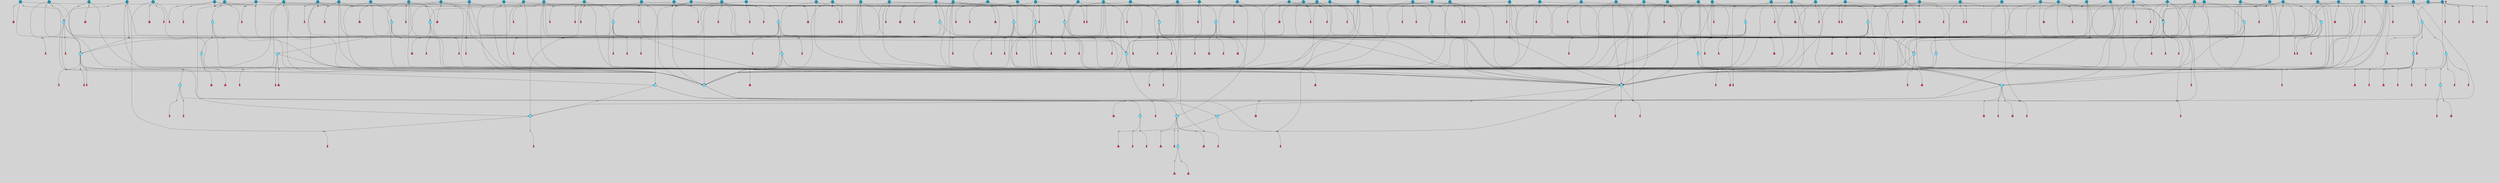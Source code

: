 // File exported with GEGELATI v1.3.1
// On the 2024-04-08 17:24:38
// With the File::TPGGraphDotExporter
digraph{
	graph[pad = "0.212, 0.055" bgcolor = lightgray]
	node[shape=circle style = filled label = ""]
		T3 [fillcolor="#66ddff"]
		T4 [fillcolor="#66ddff"]
		T7 [fillcolor="#66ddff"]
		T9 [fillcolor="#66ddff"]
		T11 [fillcolor="#66ddff"]
		T24 [fillcolor="#66ddff"]
		T82 [fillcolor="#66ddff"]
		T111 [fillcolor="#66ddff"]
		T129 [fillcolor="#66ddff"]
		T164 [fillcolor="#66ddff"]
		T207 [fillcolor="#66ddff"]
		T267 [fillcolor="#66ddff"]
		T20 [fillcolor="#66ddff"]
		T321 [fillcolor="#66ddff"]
		T322 [fillcolor="#66ddff"]
		T323 [fillcolor="#66ddff"]
		T493 [fillcolor="#1199bb"]
		T538 [fillcolor="#66ddff"]
		T560 [fillcolor="#66ddff"]
		T565 [fillcolor="#66ddff"]
		T569 [fillcolor="#1199bb"]
		T577 [fillcolor="#66ddff"]
		T584 [fillcolor="#66ddff"]
		T590 [fillcolor="#1199bb"]
		T591 [fillcolor="#1199bb"]
		T592 [fillcolor="#1199bb"]
		T521 [fillcolor="#1199bb"]
		T594 [fillcolor="#1199bb"]
		T595 [fillcolor="#1199bb"]
		T600 [fillcolor="#1199bb"]
		T606 [fillcolor="#1199bb"]
		T614 [fillcolor="#1199bb"]
		T615 [fillcolor="#66ddff"]
		T620 [fillcolor="#1199bb"]
		T623 [fillcolor="#66ddff"]
		T624 [fillcolor="#66ddff"]
		T625 [fillcolor="#66ddff"]
		T626 [fillcolor="#1199bb"]
		T630 [fillcolor="#66ddff"]
		T632 [fillcolor="#1199bb"]
		T641 [fillcolor="#1199bb"]
		T648 [fillcolor="#1199bb"]
		T658 [fillcolor="#66ddff"]
		T659 [fillcolor="#1199bb"]
		T666 [fillcolor="#1199bb"]
		T667 [fillcolor="#1199bb"]
		T668 [fillcolor="#1199bb"]
		T669 [fillcolor="#66ddff"]
		T670 [fillcolor="#1199bb"]
		T671 [fillcolor="#1199bb"]
		T672 [fillcolor="#1199bb"]
		T673 [fillcolor="#1199bb"]
		T674 [fillcolor="#1199bb"]
		T675 [fillcolor="#66ddff"]
		T676 [fillcolor="#1199bb"]
		T678 [fillcolor="#1199bb"]
		T681 [fillcolor="#1199bb"]
		T682 [fillcolor="#1199bb"]
		T684 [fillcolor="#1199bb"]
		T685 [fillcolor="#66ddff"]
		T686 [fillcolor="#66ddff"]
		T687 [fillcolor="#66ddff"]
		T688 [fillcolor="#1199bb"]
		T698 [fillcolor="#66ddff"]
		T703 [fillcolor="#1199bb"]
		T724 [fillcolor="#1199bb"]
		T739 [fillcolor="#1199bb"]
		T745 [fillcolor="#1199bb"]
		T750 [fillcolor="#66ddff"]
		T753 [fillcolor="#66ddff"]
		T760 [fillcolor="#66ddff"]
		T733 [fillcolor="#66ddff"]
		T761 [fillcolor="#66ddff"]
		T762 [fillcolor="#66ddff"]
		T763 [fillcolor="#1199bb"]
		T764 [fillcolor="#1199bb"]
		T765 [fillcolor="#1199bb"]
		T768 [fillcolor="#1199bb"]
		T769 [fillcolor="#1199bb"]
		T770 [fillcolor="#1199bb"]
		T771 [fillcolor="#1199bb"]
		T772 [fillcolor="#1199bb"]
		T773 [fillcolor="#1199bb"]
		T774 [fillcolor="#1199bb"]
		T775 [fillcolor="#1199bb"]
		T777 [fillcolor="#1199bb"]
		T778 [fillcolor="#1199bb"]
		T779 [fillcolor="#1199bb"]
		T780 [fillcolor="#1199bb"]
		T781 [fillcolor="#1199bb"]
		T782 [fillcolor="#1199bb"]
		T783 [fillcolor="#1199bb"]
		T784 [fillcolor="#1199bb"]
		T786 [fillcolor="#1199bb"]
		T787 [fillcolor="#1199bb"]
		T788 [fillcolor="#1199bb"]
		T789 [fillcolor="#1199bb"]
		T790 [fillcolor="#1199bb"]
		T791 [fillcolor="#1199bb"]
		T792 [fillcolor="#1199bb"]
		T793 [fillcolor="#1199bb"]
		T794 [fillcolor="#1199bb"]
		T354 [fillcolor="#1199bb"]
		T795 [fillcolor="#1199bb"]
		T796 [fillcolor="#1199bb"]
		T797 [fillcolor="#1199bb"]
		T798 [fillcolor="#1199bb"]
		T799 [fillcolor="#1199bb"]
		T800 [fillcolor="#1199bb"]
		T801 [fillcolor="#1199bb"]
		T802 [fillcolor="#1199bb"]
		T803 [fillcolor="#1199bb"]
		T804 [fillcolor="#1199bb"]
		T805 [fillcolor="#1199bb"]
		T806 [fillcolor="#1199bb"]
		T807 [fillcolor="#1199bb"]
		T808 [fillcolor="#1199bb"]
		T809 [fillcolor="#1199bb"]
		T810 [fillcolor="#1199bb"]
		T811 [fillcolor="#1199bb"]
		P10544 [fillcolor="#cccccc" shape=point] //6|
		I10544 [shape=box style=invis label="6|1&2|6#1|7&#92;n10|7&2|0#1|5&#92;n9|4&0|1#2|2&#92;n8|6&0|0#1|0&#92;n"]
		P10544 -> I10544[style=invis]
		A7303 [fillcolor="#ff3366" shape=box margin=0.03 width=0 height=0 label="3"]
		T3 -> P10544 -> A7303
		P10545 [fillcolor="#cccccc" shape=point] //3|
		I10545 [shape=box style=invis label="7|6&2|4#0|2&#92;n10|3&2|7#1|4&#92;n11|6&0|4#0|1&#92;n7|1&0|0#2|6&#92;n7|6&0|3#2|6&#92;n4|0&2|6#0|1&#92;n4|4&2|5#0|2&#92;n4|6&0|4#2|7&#92;n10|0&2|3#1|5&#92;n2|6&0|5#0|2&#92;n1|0&2|3#0|7&#92;n1|6&2|0#0|5&#92;n6|2&0|1#0|7&#92;n9|2&0|3#2|7&#92;n5|3&0|6#0|6&#92;n1|7&2|5#2|3&#92;n8|1&2|7#0|6&#92;n1|0&2|5#2|1&#92;n7|1&2|2#2|5&#92;n7|4&2|6#0|3&#92;n"]
		P10545 -> I10545[style=invis]
		A7304 [fillcolor="#ff3366" shape=box margin=0.03 width=0 height=0 label="4"]
		T3 -> P10545 -> A7304
		P10546 [fillcolor="#cccccc" shape=point] //7|
		I10546 [shape=box style=invis label="0|2&2|4#2|6&#92;n5|3&0|6#0|1&#92;n4|7&2|6#0|5&#92;n7|6&0|7#0|5&#92;n10|7&2|2#1|1&#92;n"]
		P10546 -> I10546[style=invis]
		A7305 [fillcolor="#ff3366" shape=box margin=0.03 width=0 height=0 label="4"]
		T4 -> P10546 -> A7305
		P10547 [fillcolor="#cccccc" shape=point] //0|
		I10547 [shape=box style=invis label="2|5&0|1#0|6&#92;n6|1&2|2#2|7&#92;n8|0&0|3#1|4&#92;n4|3&2|5#2|4&#92;n8|1&2|4#0|0&#92;n6|6&0|1#2|6&#92;n11|7&2|4#2|5&#92;n6|2&2|4#0|2&#92;n8|5&2|4#2|4&#92;n2|1&2|1#2|2&#92;n2|7&2|5#2|6&#92;n9|7&0|5#0|4&#92;n1|2&0|5#2|6&#92;n4|2&2|3#2|7&#92;n3|3&2|1#0|2&#92;n"]
		P10547 -> I10547[style=invis]
		A7306 [fillcolor="#ff3366" shape=box margin=0.03 width=0 height=0 label="5"]
		T4 -> P10547 -> A7306
		P10548 [fillcolor="#cccccc" shape=point] //-3|
		I10548 [shape=box style=invis label="1|6&2|7#0|7&#92;n10|2&0|7#1|3&#92;n9|6&2|7#2|2&#92;n5|3&0|7#0|7&#92;n1|6&2|3#0|0&#92;n2|3&2|3#2|2&#92;n5|1&2|6#0|6&#92;n"]
		P10548 -> I10548[style=invis]
		A7307 [fillcolor="#ff3366" shape=box margin=0.03 width=0 height=0 label="7"]
		T7 -> P10548 -> A7307
		P10549 [fillcolor="#cccccc" shape=point] //5|
		I10549 [shape=box style=invis label="0|5&2|3#0|1&#92;n0|6&2|1#2|4&#92;n6|2&2|6#0|7&#92;n7|4&0|3#0|1&#92;n5|4&0|7#1|6&#92;n9|1&0|5#2|2&#92;n6|3&2|3#1|7&#92;n11|7&2|4#1|6&#92;n2|5&0|1#0|0&#92;n4|7&0|0#0|2&#92;n6|2&0|6#0|0&#92;n2|1&2|6#2|4&#92;n10|0&2|0#1|0&#92;n6|6&2|4#0|6&#92;n"]
		P10549 -> I10549[style=invis]
		A7308 [fillcolor="#ff3366" shape=box margin=0.03 width=0 height=0 label="8"]
		T7 -> P10549 -> A7308
		P10550 [fillcolor="#cccccc" shape=point] //-6|
		I10550 [shape=box style=invis label="11|1&0|7#2|0&#92;n10|4&0|1#1|0&#92;n4|3&2|4#2|1&#92;n0|5&2|0#0|0&#92;n6|1&0|0#0|3&#92;n8|2&2|0#0|4&#92;n11|4&2|0#1|6&#92;n7|0&2|6#2|3&#92;n5|3&2|6#2|0&#92;n2|0&2|0#0|4&#92;n"]
		P10550 -> I10550[style=invis]
		A7309 [fillcolor="#ff3366" shape=box margin=0.03 width=0 height=0 label="9"]
		T9 -> P10550 -> A7309
		P10551 [fillcolor="#cccccc" shape=point] //2|
		I10551 [shape=box style=invis label="6|3&2|7#1|4&#92;n8|6&0|0#2|5&#92;n2|1&0|2#0|3&#92;n8|7&0|6#0|4&#92;n2|1&2|0#0|1&#92;n0|0&2|2#2|3&#92;n6|6&0|7#2|1&#92;n6|1&0|7#2|6&#92;n5|4&2|7#0|4&#92;n0|3&0|4#2|0&#92;n11|0&2|0#2|5&#92;n4|5&2|5#2|4&#92;n5|7&0|6#0|4&#92;n9|7&2|5#0|3&#92;n5|4&2|1#0|3&#92;n5|3&0|1#1|7&#92;n0|4&0|3#2|5&#92;n"]
		P10551 -> I10551[style=invis]
		A7310 [fillcolor="#ff3366" shape=box margin=0.03 width=0 height=0 label="10"]
		T9 -> P10551 -> A7310
		P10552 [fillcolor="#cccccc" shape=point] //6|
		I10552 [shape=box style=invis label="3|0&2|7#2|2&#92;n3|2&0|4#2|5&#92;n5|1&0|2#1|0&#92;n8|7&0|1#2|0&#92;n8|5&0|3#0|6&#92;n0|2&0|2#2|3&#92;n1|5&2|5#0|5&#92;n5|6&0|6#0|7&#92;n6|7&0|0#2|6&#92;n1|2&2|3#0|0&#92;n7|7&2|3#0|4&#92;n0|7&2|7#0|6&#92;n1|0&2|2#2|7&#92;n4|4&0|1#0|0&#92;n"]
		P10552 -> I10552[style=invis]
		A7311 [fillcolor="#ff3366" shape=box margin=0.03 width=0 height=0 label="11"]
		T11 -> P10552 -> A7311
		P10553 [fillcolor="#cccccc" shape=point] //-4|
		I10553 [shape=box style=invis label="4|1&0|4#2|6&#92;n1|2&2|2#2|0&#92;n1|2&2|0#0|6&#92;n8|4&2|3#2|5&#92;n5|5&2|1#1|0&#92;n"]
		P10553 -> I10553[style=invis]
		A7312 [fillcolor="#ff3366" shape=box margin=0.03 width=0 height=0 label="12"]
		T11 -> P10553 -> A7312
		P10554 [fillcolor="#cccccc" shape=point] //-3|
		I10554 [shape=box style=invis label="8|1&2|3#0|5&#92;n0|6&0|5#0|5&#92;n3|7&2|1#0|6&#92;n3|5&0|1#0|0&#92;n9|5&2|0#0|4&#92;n3|5&0|2#0|3&#92;n10|6&2|4#1|0&#92;n9|4&2|7#2|6&#92;n1|7&2|5#2|2&#92;n"]
		P10554 -> I10554[style=invis]
		A7313 [fillcolor="#ff3366" shape=box margin=0.03 width=0 height=0 label="5"]
		T4 -> P10554 -> A7313
		P10555 [fillcolor="#cccccc" shape=point] //1|
		I10555 [shape=box style=invis label="5|1&0|6#2|7&#92;n2|4&0|4#2|2&#92;n0|6&0|5#0|4&#92;n10|6&2|5#1|6&#92;n9|3&0|1#1|7&#92;n10|3&2|2#1|0&#92;n5|0&0|0#2|1&#92;n11|3&2|3#1|5&#92;n10|3&0|1#1|0&#92;n2|4&0|1#0|1&#92;n0|2&0|3#2|4&#92;n9|2&2|1#2|5&#92;n11|7&2|6#2|6&#92;n"]
		P10555 -> I10555[style=invis]
		T24 -> P10555 -> T7
		P10556 [fillcolor="#cccccc" shape=point] //5|
		I10556 [shape=box style=invis label="3|0&2|0#0|1&#92;n3|0&0|7#0|1&#92;n5|3&0|2#2|6&#92;n4|4&2|4#2|6&#92;n11|2&0|7#1|6&#92;n2|7&2|2#2|5&#92;n9|3&2|6#2|7&#92;n7|7&0|0#0|4&#92;n6|1&2|4#2|3&#92;n5|4&2|0#1|6&#92;n1|3&0|7#0|4&#92;n"]
		P10556 -> I10556[style=invis]
		A7314 [fillcolor="#ff3366" shape=box margin=0.03 width=0 height=0 label="7"]
		T24 -> P10556 -> A7314
		P10557 [fillcolor="#cccccc" shape=point] //-2|
		I10557 [shape=box style=invis label="4|1&0|4#0|3&#92;n4|2&0|5#2|0&#92;n5|5&2|6#0|5&#92;n1|4&0|1#0|2&#92;n6|3&2|7#1|5&#92;n0|4&2|0#0|3&#92;n8|5&2|5#1|2&#92;n10|7&2|7#1|1&#92;n3|4&0|0#2|1&#92;n3|6&2|5#2|5&#92;n8|3&0|1#0|7&#92;n10|0&2|7#1|3&#92;n4|1&2|4#0|1&#92;n9|3&2|0#0|4&#92;n3|6&2|0#0|4&#92;n1|2&0|6#2|1&#92;n4|0&2|1#2|2&#92;n"]
		P10557 -> I10557[style=invis]
		A7315 [fillcolor="#ff3366" shape=box margin=0.03 width=0 height=0 label="14"]
		T24 -> P10557 -> A7315
		P10558 [fillcolor="#cccccc" shape=point] //6|
		I10558 [shape=box style=invis label="7|0&2|5#1|2&#92;n10|6&2|1#1|3&#92;n7|5&0|2#0|7&#92;n10|7&0|1#1|5&#92;n4|6&2|5#0|5&#92;n4|4&0|7#2|7&#92;n"]
		P10558 -> I10558[style=invis]
		A7316 [fillcolor="#ff3366" shape=box margin=0.03 width=0 height=0 label="7"]
		T82 -> P10558 -> A7316
		P10559 [fillcolor="#cccccc" shape=point] //6|
		I10559 [shape=box style=invis label="0|5&2|3#0|1&#92;n0|6&2|1#2|4&#92;n9|1&0|5#2|2&#92;n7|4&0|3#0|1&#92;n5|4&0|7#1|6&#92;n2|5&0|1#0|0&#92;n6|3&2|3#1|7&#92;n11|7&2|4#1|6&#92;n6|2&2|6#0|1&#92;n4|7&0|0#0|2&#92;n6|2&0|6#0|0&#92;n9|1&2|6#2|4&#92;n10|0&2|0#1|0&#92;n6|6&2|4#0|6&#92;n"]
		P10559 -> I10559[style=invis]
		A7317 [fillcolor="#ff3366" shape=box margin=0.03 width=0 height=0 label="8"]
		T82 -> P10559 -> A7317
		T82 -> P10550
		P10560 [fillcolor="#cccccc" shape=point] //-5|
		I10560 [shape=box style=invis label="0|0&2|3#0|2&#92;n10|5&0|6#1|3&#92;n7|3&0|6#2|3&#92;n3|4&0|6#0|6&#92;n10|5&0|2#1|1&#92;n5|0&0|1#0|3&#92;n6|6&2|5#1|5&#92;n7|4&0|2#1|7&#92;n5|7&0|1#2|5&#92;n1|5&0|0#0|3&#92;n7|5&2|1#2|6&#92;n9|0&0|2#0|0&#92;n4|0&2|4#0|0&#92;n4|6&0|0#2|3&#92;n3|1&0|6#2|5&#92;n7|7&2|1#2|3&#92;n9|4&2|2#0|6&#92;n"]
		P10560 -> I10560[style=invis]
		T111 -> P10560 -> T9
		P10561 [fillcolor="#cccccc" shape=point] //7|
		I10561 [shape=box style=invis label="7|4&2|1#2|0&#92;n4|1&2|4#2|3&#92;n5|0&2|0#2|2&#92;n6|1&2|4#2|6&#92;n"]
		P10561 -> I10561[style=invis]
		A7318 [fillcolor="#ff3366" shape=box margin=0.03 width=0 height=0 label="9"]
		T111 -> P10561 -> A7318
		P10562 [fillcolor="#cccccc" shape=point] //2|
		I10562 [shape=box style=invis label="3|0&2|0#0|1&#92;n11|2&0|7#1|6&#92;n8|7&2|4#0|5&#92;n5|3&0|2#2|6&#92;n4|4&2|4#2|6&#92;n3|0&0|7#0|1&#92;n2|7&2|2#2|5&#92;n9|3&2|6#2|7&#92;n7|7&0|0#0|4&#92;n6|1&2|4#1|3&#92;n5|4&2|0#1|6&#92;n1|3&0|7#0|4&#92;n"]
		P10562 -> I10562[style=invis]
		A7319 [fillcolor="#ff3366" shape=box margin=0.03 width=0 height=0 label="7"]
		T111 -> P10562 -> A7319
		T111 -> P10550
		P10563 [fillcolor="#cccccc" shape=point] //8|
		I10563 [shape=box style=invis label="9|0&0|1#2|0&#92;n10|1&2|5#1|4&#92;n8|2&2|6#0|4&#92;n2|4&2|5#2|3&#92;n4|2&2|2#0|2&#92;n7|5&0|2#0|0&#92;n8|2&2|1#1|3&#92;n8|7&0|7#2|1&#92;n1|1&0|0#0|7&#92;n5|6&2|5#1|0&#92;n6|6&2|5#0|0&#92;n11|4&0|3#2|6&#92;n4|2&2|4#0|7&#92;n5|6&0|1#2|0&#92;n11|3&0|2#0|7&#92;n"]
		P10563 -> I10563[style=invis]
		A7320 [fillcolor="#ff3366" shape=box margin=0.03 width=0 height=0 label="6"]
		T129 -> P10563 -> A7320
		T129 -> P10556
		P10564 [fillcolor="#cccccc" shape=point] //10|
		I10564 [shape=box style=invis label="4|5&2|7#2|1&#92;n1|7&2|3#0|6&#92;n3|5&2|2#0|3&#92;n10|3&0|7#1|4&#92;n7|1&0|4#2|6&#92;n10|2&0|3#1|7&#92;n9|5&2|0#0|4&#92;n4|0&0|3#2|7&#92;n11|4&2|6#1|2&#92;n5|4&2|7#0|2&#92;n2|6&2|4#0|0&#92;n6|5&0|7#2|1&#92;n5|3&2|3#1|6&#92;n10|7&2|0#1|2&#92;n"]
		P10564 -> I10564[style=invis]
		A7321 [fillcolor="#ff3366" shape=box margin=0.03 width=0 height=0 label="5"]
		T129 -> P10564 -> A7321
		P10565 [fillcolor="#cccccc" shape=point] //5|
		I10565 [shape=box style=invis label="9|4&2|3#1|3&#92;n0|4&2|4#0|5&#92;n6|1&2|6#2|5&#92;n4|0&0|5#2|0&#92;n"]
		P10565 -> I10565[style=invis]
		A7322 [fillcolor="#ff3366" shape=box margin=0.03 width=0 height=0 label="7"]
		T129 -> P10565 -> A7322
		P10566 [fillcolor="#cccccc" shape=point] //6|
		I10566 [shape=box style=invis label="9|4&2|7#0|6&#92;n8|4&0|1#1|0&#92;n1|3&0|0#2|1&#92;n2|4&0|6#2|2&#92;n5|1&2|5#0|7&#92;n3|0&0|3#2|6&#92;n2|2&2|6#0|2&#92;n8|4&0|4#2|2&#92;n5|1&2|4#0|3&#92;n9|4&0|6#0|6&#92;n5|0&2|2#1|5&#92;n11|7&0|0#1|1&#92;n0|4&0|3#0|3&#92;n7|7&2|4#2|5&#92;n1|5&0|1#2|1&#92;n"]
		P10566 -> I10566[style=invis]
		A7323 [fillcolor="#ff3366" shape=box margin=0.03 width=0 height=0 label="1"]
		T129 -> P10566 -> A7323
		T164 -> P10547
		P10567 [fillcolor="#cccccc" shape=point] //-1|
		I10567 [shape=box style=invis label="6|4&0|4#2|4&#92;n4|5&2|5#2|4&#92;n9|7&2|5#0|3&#92;n3|7&2|6#0|6&#92;n8|7&0|6#0|4&#92;n2|1&2|0#0|1&#92;n8|6&0|0#2|5&#92;n2|1&0|2#0|3&#92;n6|1&0|7#2|6&#92;n6|3&0|1#1|6&#92;n5|4&2|7#0|4&#92;n0|7&0|4#2|0&#92;n11|0&2|0#2|5&#92;n3|7&2|0#2|7&#92;n8|3&2|7#1|4&#92;n5|7&0|6#0|4&#92;n0|0&2|3#2|3&#92;n5|4&2|1#0|3&#92;n0|4&0|3#2|5&#92;n"]
		P10567 -> I10567[style=invis]
		A7324 [fillcolor="#ff3366" shape=box margin=0.03 width=0 height=0 label="10"]
		T164 -> P10567 -> A7324
		P10568 [fillcolor="#cccccc" shape=point] //-7|
		I10568 [shape=box style=invis label="6|1&0|2#0|3&#92;n1|2&0|1#2|0&#92;n10|3&2|2#1|1&#92;n0|1&0|2#0|7&#92;n4|6&2|7#2|4&#92;n6|0&2|7#0|6&#92;n"]
		P10568 -> I10568[style=invis]
		A7325 [fillcolor="#ff3366" shape=box margin=0.03 width=0 height=0 label="7"]
		T164 -> P10568 -> A7325
		P10569 [fillcolor="#cccccc" shape=point] //-6|
		I10569 [shape=box style=invis label="11|7&0|1#0|6&#92;n3|5&0|1#0|3&#92;n1|5&0|5#0|6&#92;n1|7&2|5#2|2&#92;n0|0&0|2#2|2&#92;n4|4&0|1#0|5&#92;n6|4&2|2#0|2&#92;n0|6&2|5#0|5&#92;n0|3&2|2#2|6&#92;n"]
		P10569 -> I10569[style=invis]
		A7326 [fillcolor="#ff3366" shape=box margin=0.03 width=0 height=0 label="5"]
		T164 -> P10569 -> A7326
		P10570 [fillcolor="#cccccc" shape=point] //4|
		I10570 [shape=box style=invis label="4|3&0|6#0|3&#92;n5|7&2|3#2|2&#92;n5|6&0|7#1|2&#92;n1|4&2|6#0|3&#92;n8|4&2|1#2|5&#92;n9|5&2|4#1|4&#92;n2|4&0|5#0|7&#92;n10|0&0|6#1|3&#92;n3|0&0|6#0|2&#92;n2|7&2|7#2|6&#92;n5|2&0|5#1|5&#92;n10|4&2|5#1|7&#92;n4|0&0|4#2|4&#92;n11|1&0|4#2|6&#92;n10|6&2|0#1|4&#92;n9|7&0|3#1|4&#92;n4|5&2|7#0|6&#92;n11|5&2|6#2|3&#92;n0|3&0|5#0|1&#92;n"]
		P10570 -> I10570[style=invis]
		A7327 [fillcolor="#ff3366" shape=box margin=0.03 width=0 height=0 label="13"]
		T164 -> P10570 -> A7327
		P10571 [fillcolor="#cccccc" shape=point] //7|
		I10571 [shape=box style=invis label="7|0&2|1#2|0&#92;n9|7&2|1#1|7&#92;n8|2&0|1#1|0&#92;n6|6&0|2#1|1&#92;n2|2&0|5#0|0&#92;n5|7&0|0#2|1&#92;n5|1&2|5#1|5&#92;n4|7&2|4#2|3&#92;n10|5&2|2#1|5&#92;n1|3&2|2#2|0&#92;n10|2&2|6#1|5&#92;n"]
		P10571 -> I10571[style=invis]
		A7328 [fillcolor="#ff3366" shape=box margin=0.03 width=0 height=0 label="1"]
		T207 -> P10571 -> A7328
		P10572 [fillcolor="#cccccc" shape=point] //-3|
		I10572 [shape=box style=invis label="3|7&0|0#0|2&#92;n11|5&0|1#1|1&#92;n4|1&0|6#2|6&#92;n4|0&0|1#0|5&#92;n"]
		P10572 -> I10572[style=invis]
		T207 -> P10572 -> T24
		P10573 [fillcolor="#cccccc" shape=point] //5|
		I10573 [shape=box style=invis label="8|1&2|6#0|6&#92;n3|0&0|7#0|1&#92;n11|3&0|2#2|6&#92;n4|4&2|4#2|6&#92;n11|2&0|7#1|6&#92;n2|7&2|2#2|5&#92;n7|7&0|0#0|4&#92;n6|1&2|4#2|3&#92;n5|4&2|0#1|6&#92;n3|0&2|0#0|1&#92;n1|3&0|7#0|4&#92;n"]
		P10573 -> I10573[style=invis]
		A7329 [fillcolor="#ff3366" shape=box margin=0.03 width=0 height=0 label="7"]
		T207 -> P10573 -> A7329
		P10574 [fillcolor="#cccccc" shape=point] //5|
		I10574 [shape=box style=invis label="10|4&2|6#1|2&#92;n8|4&0|1#1|0&#92;n0|4&2|6#0|0&#92;n8|4&2|5#2|1&#92;n7|5&2|5#1|0&#92;n3|6&0|6#2|2&#92;n1|7&0|7#0|5&#92;n2|0&0|7#2|4&#92;n9|4&2|6#2|7&#92;n2|6&2|2#0|0&#92;n11|7&2|7#0|7&#92;n5|5&0|0#0|1&#92;n10|1&0|0#1|0&#92;n7|3&0|1#2|5&#92;n9|2&2|7#1|5&#92;n9|0&2|5#1|2&#92;n1|6&2|4#2|2&#92;n3|3&2|2#0|7&#92;n1|6&2|0#0|0&#92;n6|4&2|6#1|0&#92;n"]
		P10574 -> I10574[style=invis]
		A7330 [fillcolor="#ff3366" shape=box margin=0.03 width=0 height=0 label="1"]
		T207 -> P10574 -> A7330
		P10575 [fillcolor="#cccccc" shape=point] //7|
		I10575 [shape=box style=invis label="6|1&2|6#2|7&#92;n7|0&2|4#2|3&#92;n3|3&0|7#0|6&#92;n5|4&0|2#2|4&#92;n8|5&2|6#2|7&#92;n0|0&2|3#0|3&#92;n5|4&2|4#2|6&#92;n"]
		P10575 -> I10575[style=invis]
		T207 -> P10575 -> T4
		T267 -> P10571
		P10576 [fillcolor="#cccccc" shape=point] //7|
		I10576 [shape=box style=invis label="7|4&2|7#0|4&#92;n4|6&0|1#2|5&#92;n2|1&2|3#0|0&#92;n4|3&2|0#0|1&#92;n0|0&2|7#2|7&#92;n7|7&0|5#2|3&#92;n5|0&2|1#2|2&#92;n10|0&0|4#1|2&#92;n4|4&0|7#0|0&#92;n6|7&0|2#0|1&#92;n1|4&2|5#0|4&#92;n"]
		P10576 -> I10576[style=invis]
		A7331 [fillcolor="#ff3366" shape=box margin=0.03 width=0 height=0 label="0"]
		T267 -> P10576 -> A7331
		P10577 [fillcolor="#cccccc" shape=point] //-3|
		I10577 [shape=box style=invis label="7|2&2|4#0|2&#92;n4|1&2|6#0|1&#92;n11|6&0|4#0|1&#92;n7|1&0|0#2|6&#92;n6|2&0|1#0|7&#92;n10|3&2|7#1|4&#92;n3|5&2|3#0|1&#92;n4|4&2|5#0|2&#92;n4|6&0|4#2|7&#92;n2|5&0|5#0|2&#92;n10|0&2|3#1|4&#92;n0|1&2|7#0|6&#92;n7|6&0|3#2|6&#92;n1|3&0|6#2|0&#92;n5|3&0|6#0|6&#92;n1|4&2|5#2|3&#92;n1|6&2|0#0|5&#92;n9|2&0|3#2|7&#92;n7|1&2|2#2|5&#92;n"]
		P10577 -> I10577[style=invis]
		T267 -> P10577 -> T207
		P10578 [fillcolor="#cccccc" shape=point] //5|
		I10578 [shape=box style=invis label="1|6&2|7#0|7&#92;n9|2&2|7#2|3&#92;n10|2&0|7#1|3&#92;n0|0&2|7#2|2&#92;n1|6&2|3#0|0&#92;n2|3&2|3#2|2&#92;n"]
		P10578 -> I10578[style=invis]
		A7332 [fillcolor="#ff3366" shape=box margin=0.03 width=0 height=0 label="7"]
		T267 -> P10578 -> A7332
		P10579 [fillcolor="#cccccc" shape=point] //-6|
		I10579 [shape=box style=invis label="6|0&0|5#2|5&#92;n0|3&2|1#2|1&#92;n"]
		P10579 -> I10579[style=invis]
		A7333 [fillcolor="#ff3366" shape=box margin=0.03 width=0 height=0 label="3"]
		T267 -> P10579 -> A7333
		P10580 [fillcolor="#cccccc" shape=point] //-9|
		I10580 [shape=box style=invis label="2|0&2|0#2|1&#92;n4|4&2|4#2|6&#92;n9|1&0|3#1|7&#92;n5|3&0|2#2|6&#92;n2|7&2|2#2|5&#92;n5|4&2|0#1|6&#92;n3|0&0|7#0|1&#92;n1|3&0|7#0|4&#92;n11|6&2|2#0|7&#92;n7|7&0|0#0|4&#92;n11|0&0|7#1|6&#92;n9|3&2|6#2|7&#92;n"]
		P10580 -> I10580[style=invis]
		A7334 [fillcolor="#ff3366" shape=box margin=0.03 width=0 height=0 label="7"]
		T322 -> P10580 -> A7334
		P10581 [fillcolor="#cccccc" shape=point] //-4|
		I10581 [shape=box style=invis label="4|1&0|4#2|6&#92;n1|2&2|2#2|0&#92;n1|2&2|0#0|6&#92;n8|4&2|3#2|5&#92;n5|5&2|1#1|0&#92;n"]
		P10581 -> I10581[style=invis]
		A7335 [fillcolor="#ff3366" shape=box margin=0.03 width=0 height=0 label="12"]
		T321 -> P10581 -> A7335
		P10582 [fillcolor="#cccccc" shape=point] //6|
		I10582 [shape=box style=invis label="3|0&2|7#2|2&#92;n3|2&0|4#2|5&#92;n5|1&0|2#1|0&#92;n8|7&0|1#2|0&#92;n8|5&0|3#0|6&#92;n0|2&0|2#2|3&#92;n1|5&2|5#0|5&#92;n5|6&0|6#0|7&#92;n6|7&0|0#2|6&#92;n1|2&2|3#0|0&#92;n7|7&2|3#0|4&#92;n0|7&2|7#0|6&#92;n1|0&2|2#2|7&#92;n4|4&0|1#0|0&#92;n"]
		P10582 -> I10582[style=invis]
		A7336 [fillcolor="#ff3366" shape=box margin=0.03 width=0 height=0 label="11"]
		T321 -> P10582 -> A7336
		P10583 [fillcolor="#cccccc" shape=point] //2|
		I10583 [shape=box style=invis label="4|1&0|4#2|6&#92;n5|5&2|1#1|0&#92;n1|0&2|0#0|6&#92;n8|4&2|3#2|5&#92;n"]
		P10583 -> I10583[style=invis]
		T322 -> P10583 -> T321
		P10584 [fillcolor="#cccccc" shape=point] //8|
		I10584 [shape=box style=invis label="9|7&0|5#2|5&#92;n3|3&2|3#0|2&#92;n9|5&2|2#1|0&#92;n2|3&0|6#0|3&#92;n4|4&2|5#2|7&#92;n11|3&2|0#1|5&#92;n6|6&2|1#2|2&#92;n4|6&0|1#2|2&#92;n2|5&2|7#2|2&#92;n7|7&2|2#2|3&#92;n6|5&0|3#2|6&#92;n6|7&0|6#0|2&#92;n"]
		P10584 -> I10584[style=invis]
		A7337 [fillcolor="#ff3366" shape=box margin=0.03 width=0 height=0 label="14"]
		T322 -> P10584 -> A7337
		P10585 [fillcolor="#cccccc" shape=point] //4|
		I10585 [shape=box style=invis label="4|3&0|6#0|3&#92;n5|7&2|3#2|2&#92;n5|6&0|7#1|2&#92;n1|4&2|6#0|3&#92;n8|4&2|1#2|5&#92;n9|5&2|4#1|4&#92;n2|4&0|5#0|7&#92;n10|0&0|6#1|3&#92;n3|0&0|6#0|2&#92;n2|7&2|7#2|6&#92;n5|2&0|5#1|5&#92;n10|4&2|5#1|7&#92;n4|0&0|4#2|4&#92;n11|1&0|4#2|6&#92;n10|6&2|0#1|4&#92;n9|7&0|3#1|4&#92;n4|5&2|7#0|6&#92;n11|5&2|6#2|3&#92;n0|3&0|5#0|1&#92;n"]
		P10585 -> I10585[style=invis]
		A7338 [fillcolor="#ff3366" shape=box margin=0.03 width=0 height=0 label="13"]
		T322 -> P10585 -> A7338
		P10586 [fillcolor="#cccccc" shape=point] //-3|
		I10586 [shape=box style=invis label="4|5&0|0#0|0&#92;n4|7&0|0#0|2&#92;n0|6&2|1#2|4&#92;n9|1&0|5#2|2&#92;n10|0&2|0#1|0&#92;n6|6&2|4#0|6&#92;n2|5&0|1#0|0&#92;n6|3&2|3#1|7&#92;n11|7&2|4#1|6&#92;n6|2&2|6#0|1&#92;n6|2&0|0#0|0&#92;n9|1&2|6#2|4&#92;n10|4&0|3#1|1&#92;n5|4&2|7#1|6&#92;n"]
		P10586 -> I10586[style=invis]
		T323 -> P10586 -> T322
		P10587 [fillcolor="#cccccc" shape=point] //5|
		I10587 [shape=box style=invis label="0|5&2|3#0|1&#92;n0|6&2|1#2|4&#92;n6|2&2|6#0|7&#92;n7|4&0|3#0|1&#92;n5|4&0|7#1|6&#92;n9|1&0|5#2|2&#92;n6|3&2|3#1|7&#92;n11|7&2|4#1|6&#92;n2|5&0|1#0|0&#92;n4|7&0|0#0|2&#92;n6|2&0|6#0|0&#92;n2|1&2|6#2|4&#92;n10|0&2|0#1|0&#92;n6|6&2|4#0|6&#92;n"]
		P10587 -> I10587[style=invis]
		A7339 [fillcolor="#ff3366" shape=box margin=0.03 width=0 height=0 label="8"]
		T20 -> P10587 -> A7339
		P10588 [fillcolor="#cccccc" shape=point] //-3|
		I10588 [shape=box style=invis label="1|6&2|7#0|7&#92;n10|2&0|7#1|3&#92;n9|6&2|7#2|2&#92;n5|3&0|7#0|7&#92;n1|6&2|3#0|0&#92;n2|3&2|3#2|2&#92;n5|1&2|6#0|6&#92;n"]
		P10588 -> I10588[style=invis]
		A7340 [fillcolor="#ff3366" shape=box margin=0.03 width=0 height=0 label="7"]
		T20 -> P10588 -> A7340
		P10589 [fillcolor="#cccccc" shape=point] //1|
		I10589 [shape=box style=invis label="0|4&0|1#0|1&#92;n10|5&2|5#1|6&#92;n7|7&2|5#2|2&#92;n9|5&0|7#2|7&#92;n8|4&0|3#2|7&#92;n11|0&2|3#0|5&#92;n7|0&0|0#0|1&#92;n4|2&0|4#0|5&#92;n5|1&0|6#2|7&#92;n11|3&0|7#1|3&#92;n"]
		P10589 -> I10589[style=invis]
		T323 -> P10589 -> T20
		P10590 [fillcolor="#cccccc" shape=point] //-8|
		I10590 [shape=box style=invis label="7|5&0|4#2|4&#92;n"]
		P10590 -> I10590[style=invis]
		A7341 [fillcolor="#ff3366" shape=box margin=0.03 width=0 height=0 label="3"]
		T322 -> P10590 -> A7341
		P10591 [fillcolor="#cccccc" shape=point] //4|
		I10591 [shape=box style=invis label="4|3&0|6#0|3&#92;n5|7&2|3#2|2&#92;n5|6&0|7#1|2&#92;n1|4&2|6#0|3&#92;n8|4&2|1#2|5&#92;n9|5&2|4#1|4&#92;n2|4&0|5#0|7&#92;n10|0&0|6#1|3&#92;n3|0&0|6#0|2&#92;n2|7&2|7#2|6&#92;n5|2&0|5#1|5&#92;n10|4&2|5#1|7&#92;n4|0&0|4#2|4&#92;n11|1&0|4#2|6&#92;n10|6&2|0#1|4&#92;n9|7&0|3#1|4&#92;n4|5&2|7#0|6&#92;n11|5&2|6#2|3&#92;n0|3&0|5#0|1&#92;n"]
		P10591 -> I10591[style=invis]
		A7342 [fillcolor="#ff3366" shape=box margin=0.03 width=0 height=0 label="13"]
		T323 -> P10591 -> A7342
		P10592 [fillcolor="#cccccc" shape=point] //10|
		I10592 [shape=box style=invis label="9|3&0|1#1|7&#92;n9|0&2|7#2|2&#92;n0|5&0|2#0|3&#92;n10|1&2|2#1|6&#92;n2|5&0|0#0|4&#92;n5|3&0|7#2|0&#92;n5|2&0|0#1|2&#92;n1|0&0|2#2|5&#92;n"]
		P10592 -> I10592[style=invis]
		T493 -> P10592 -> T164
		P10593 [fillcolor="#cccccc" shape=point] //-6|
		I10593 [shape=box style=invis label="6|1&2|7#0|1&#92;n10|4&0|0#1|1&#92;n11|0&2|4#0|6&#92;n7|7&2|2#2|2&#92;n2|0&2|5#0|0&#92;n9|2&2|1#2|7&#92;n7|2&2|0#1|5&#92;n0|2&2|7#2|5&#92;n7|2&2|4#2|5&#92;n1|1&2|7#0|6&#92;n3|4&2|2#0|3&#92;n7|4&2|0#2|1&#92;n"]
		P10593 -> I10593[style=invis]
		T493 -> P10593 -> T111
		P10594 [fillcolor="#cccccc" shape=point] //-6|
		I10594 [shape=box style=invis label="0|5&2|3#0|1&#92;n0|6&2|1#2|4&#92;n5|4&0|7#1|6&#92;n9|0&2|7#1|1&#92;n7|4&0|3#0|1&#92;n11|7&2|4#1|6&#92;n9|1&0|5#2|2&#92;n6|2&2|6#0|7&#92;n2|7&0|1#0|0&#92;n4|7&0|0#0|2&#92;n6|2&0|6#0|0&#92;n2|1&2|6#2|4&#92;n10|0&0|0#1|0&#92;n6|6&2|4#0|6&#92;n"]
		P10594 -> I10594[style=invis]
		T493 -> P10594 -> T129
		P10595 [fillcolor="#cccccc" shape=point] //4|
		I10595 [shape=box style=invis label="6|2&0|6#2|7&#92;n11|5&2|2#1|2&#92;n4|0&2|5#0|2&#92;n1|6&2|4#0|3&#92;n10|2&2|4#1|4&#92;n6|3&2|3#1|7&#92;n7|4&0|3#0|1&#92;n5|7&0|6#1|0&#92;n7|1&2|2#0|1&#92;n9|2&2|6#1|2&#92;n2|1&2|6#0|4&#92;n"]
		P10595 -> I10595[style=invis]
		A7343 [fillcolor="#ff3366" shape=box margin=0.03 width=0 height=0 label="8"]
		T493 -> P10595 -> A7343
		P10596 [fillcolor="#cccccc" shape=point] //5|
		I10596 [shape=box style=invis label="3|0&2|0#2|1&#92;n3|0&0|7#0|1&#92;n5|3&0|2#2|6&#92;n4|4&2|4#2|6&#92;n5|4&2|0#1|6&#92;n2|7&2|2#2|5&#92;n1|3&0|7#0|4&#92;n11|6&2|2#0|7&#92;n7|7&0|0#0|4&#92;n6|1&2|4#2|3&#92;n11|0&0|7#1|6&#92;n9|3&2|6#2|7&#92;n"]
		P10596 -> I10596[style=invis]
		A7344 [fillcolor="#ff3366" shape=box margin=0.03 width=0 height=0 label="7"]
		T538 -> P10596 -> A7344
		P10597 [fillcolor="#cccccc" shape=point] //-10|
		I10597 [shape=box style=invis label="11|7&2|0#1|7&#92;n11|1&2|2#1|3&#92;n4|4&0|5#0|0&#92;n4|3&0|1#0|5&#92;n0|6&2|3#2|0&#92;n4|0&0|7#0|5&#92;n9|6&2|5#1|3&#92;n1|6&0|0#0|4&#92;n0|7&2|1#0|5&#92;n1|5&2|4#2|4&#92;n8|3&0|2#0|1&#92;n"]
		P10597 -> I10597[style=invis]
		A7345 [fillcolor="#ff3366" shape=box margin=0.03 width=0 height=0 label="12"]
		T538 -> P10597 -> A7345
		P10598 [fillcolor="#cccccc" shape=point] //9|
		I10598 [shape=box style=invis label="6|3&2|3#1|5&#92;n3|1&2|4#2|2&#92;n4|6&0|1#2|5&#92;n6|0&0|2#1|3&#92;n"]
		P10598 -> I10598[style=invis]
		T538 -> P10598 -> T111
		P10599 [fillcolor="#cccccc" shape=point] //3|
		I10599 [shape=box style=invis label="5|4&2|0#1|6&#92;n9|3&2|6#2|7&#92;n4|4&2|4#2|6&#92;n5|3&0|2#2|6&#92;n7|7&0|0#0|4&#92;n5|3&0|7#0|6&#92;n11|6&2|2#0|7&#92;n2|5&2|2#2|5&#92;n11|0&0|7#1|6&#92;n3|0&0|7#0|1&#92;n"]
		P10599 -> I10599[style=invis]
		T538 -> P10599 -> T323
		P10600 [fillcolor="#cccccc" shape=point] //9|
		I10600 [shape=box style=invis label="0|4&0|3#2|5&#92;n9|4&2|5#0|3&#92;n8|7&0|6#0|4&#92;n6|1&0|7#2|5&#92;n0|4&2|2#0|1&#92;n2|1&0|2#2|3&#92;n3|7&2|7#0|2&#92;n0|0&2|7#2|3&#92;n5|4&2|5#0|4&#92;n9|3&0|4#2|0&#92;n4|5&2|5#2|4&#92;n8|3&0|1#1|7&#92;n6|3&2|2#1|0&#92;n11|7&2|0#2|5&#92;n4|6&0|0#2|7&#92;n0|1&0|3#0|4&#92;n5|7&0|6#0|4&#92;n7|3&2|7#0|7&#92;n2|0&2|0#0|1&#92;n6|6&0|7#2|1&#92;n"]
		P10600 -> I10600[style=invis]
		A7346 [fillcolor="#ff3366" shape=box margin=0.03 width=0 height=0 label="10"]
		T560 -> P10600 -> A7346
		P10601 [fillcolor="#cccccc" shape=point] //-7|
		I10601 [shape=box style=invis label="6|3&2|4#1|4&#92;n5|3&0|1#1|7&#92;n5|7&0|2#0|4&#92;n8|7&0|6#0|4&#92;n2|1&2|0#0|1&#92;n0|0&2|2#2|3&#92;n6|1&0|7#2|6&#92;n9|1&0|5#2|6&#92;n2|1&0|2#2|3&#92;n0|3&0|4#2|0&#92;n11|0&2|0#2|5&#92;n6|0&2|0#1|4&#92;n8|6&0|2#2|5&#92;n5|4&2|1#0|3&#92;n9|0&2|5#0|3&#92;n5|4&2|7#0|4&#92;n"]
		P10601 -> I10601[style=invis]
		A7347 [fillcolor="#ff3366" shape=box margin=0.03 width=0 height=0 label="10"]
		T560 -> P10601 -> A7347
		P10602 [fillcolor="#cccccc" shape=point] //7|
		I10602 [shape=box style=invis label="7|1&0|6#0|1&#92;n10|0&2|6#1|6&#92;n9|6&2|2#1|4&#92;n10|1&2|1#1|1&#92;n4|7&0|4#2|2&#92;n0|6&0|4#0|1&#92;n2|2&0|1#2|1&#92;n5|1&0|1#2|3&#92;n1|6&2|0#0|1&#92;n8|3&0|5#1|4&#92;n10|1&0|5#1|0&#92;n5|2&2|5#1|6&#92;n3|1&2|7#0|3&#92;n"]
		P10602 -> I10602[style=invis]
		A7348 [fillcolor="#ff3366" shape=box margin=0.03 width=0 height=0 label="10"]
		T560 -> P10602 -> A7348
		P10603 [fillcolor="#cccccc" shape=point] //-2|
		I10603 [shape=box style=invis label="0|3&2|7#2|5&#92;n10|0&2|3#1|4&#92;n2|0&2|5#0|6&#92;n7|7&2|2#2|1&#92;n0|2&2|3#0|4&#92;n10|2&2|4#1|5&#92;n9|2&2|1#2|6&#92;n3|4&2|6#2|1&#92;n5|1&2|3#2|4&#92;n4|2&2|5#2|7&#92;n7|4&0|4#1|1&#92;n5|6&2|7#1|0&#92;n1|0&0|6#0|0&#92;n"]
		P10603 -> I10603[style=invis]
		T560 -> P10603 -> T111
		P10604 [fillcolor="#cccccc" shape=point] //-10|
		I10604 [shape=box style=invis label="2|5&0|1#0|6&#92;n6|1&0|2#2|7&#92;n8|0&0|1#1|4&#92;n3|2&0|5#0|3&#92;n4|3&2|5#2|4&#92;n11|7&2|4#0|5&#92;n7|4&0|3#1|7&#92;n1|0&0|4#2|1&#92;n6|2&2|4#0|2&#92;n8|5&2|4#2|4&#92;n2|1&2|1#2|2&#92;n4|2&2|3#2|7&#92;n9|7&0|5#0|4&#92;n8|1&2|4#0|0&#92;n6|5&0|1#2|6&#92;n"]
		P10604 -> I10604[style=invis]
		A7349 [fillcolor="#ff3366" shape=box margin=0.03 width=0 height=0 label="5"]
		T560 -> P10604 -> A7349
		P10605 [fillcolor="#cccccc" shape=point] //8|
		I10605 [shape=box style=invis label="9|0&0|1#2|0&#92;n10|1&2|5#1|4&#92;n8|2&2|6#0|4&#92;n2|4&2|5#2|3&#92;n4|2&2|2#0|2&#92;n7|5&0|2#0|0&#92;n8|2&2|1#1|3&#92;n8|7&0|7#2|1&#92;n1|1&0|0#0|7&#92;n5|6&2|5#1|0&#92;n6|6&2|5#0|0&#92;n11|4&0|3#2|6&#92;n4|2&2|4#0|7&#92;n5|6&0|1#2|0&#92;n11|3&0|2#0|7&#92;n"]
		P10605 -> I10605[style=invis]
		A7350 [fillcolor="#ff3366" shape=box margin=0.03 width=0 height=0 label="6"]
		T565 -> P10605 -> A7350
		P10606 [fillcolor="#cccccc" shape=point] //5|
		I10606 [shape=box style=invis label="3|0&2|0#0|1&#92;n3|0&0|7#0|1&#92;n5|3&0|2#2|6&#92;n4|4&2|4#2|6&#92;n11|2&0|7#1|6&#92;n2|7&2|2#2|5&#92;n9|3&2|6#2|7&#92;n7|7&0|0#0|4&#92;n6|1&2|4#2|3&#92;n5|4&2|0#1|6&#92;n1|3&0|7#0|4&#92;n"]
		P10606 -> I10606[style=invis]
		A7351 [fillcolor="#ff3366" shape=box margin=0.03 width=0 height=0 label="7"]
		T565 -> P10606 -> A7351
		P10607 [fillcolor="#cccccc" shape=point] //10|
		I10607 [shape=box style=invis label="4|5&2|7#2|1&#92;n1|7&2|3#0|6&#92;n3|5&2|2#0|3&#92;n10|3&0|7#1|4&#92;n7|1&0|4#2|6&#92;n10|2&0|3#1|7&#92;n9|5&2|0#0|4&#92;n4|0&0|3#2|7&#92;n11|4&2|6#1|2&#92;n5|4&2|7#0|2&#92;n2|6&2|4#0|0&#92;n6|5&0|7#2|1&#92;n5|3&2|3#1|6&#92;n10|7&2|0#1|2&#92;n"]
		P10607 -> I10607[style=invis]
		A7352 [fillcolor="#ff3366" shape=box margin=0.03 width=0 height=0 label="5"]
		T565 -> P10607 -> A7352
		P10608 [fillcolor="#cccccc" shape=point] //6|
		I10608 [shape=box style=invis label="9|4&2|7#0|6&#92;n8|4&0|1#1|0&#92;n1|3&0|0#2|1&#92;n2|4&0|6#2|2&#92;n5|1&2|5#0|7&#92;n3|0&0|3#2|6&#92;n2|2&2|6#0|2&#92;n8|4&0|4#2|2&#92;n5|1&2|4#0|3&#92;n9|4&0|6#0|6&#92;n5|0&2|2#1|5&#92;n11|7&0|0#1|1&#92;n0|4&0|3#0|3&#92;n7|7&2|4#2|5&#92;n1|5&0|1#2|1&#92;n"]
		P10608 -> I10608[style=invis]
		A7353 [fillcolor="#ff3366" shape=box margin=0.03 width=0 height=0 label="1"]
		T565 -> P10608 -> A7353
		P10609 [fillcolor="#cccccc" shape=point] //5|
		I10609 [shape=box style=invis label="9|4&2|3#1|3&#92;n0|4&2|4#0|5&#92;n6|1&2|6#2|5&#92;n4|0&0|5#2|0&#92;n"]
		P10609 -> I10609[style=invis]
		A7354 [fillcolor="#ff3366" shape=box margin=0.03 width=0 height=0 label="7"]
		T565 -> P10609 -> A7354
		T569 -> P10592
		T569 -> P10593
		P10610 [fillcolor="#cccccc" shape=point] //7|
		I10610 [shape=box style=invis label="0|5&2|3#0|0&#92;n0|6&2|1#2|4&#92;n5|4&0|7#1|6&#92;n9|0&2|7#1|1&#92;n7|4&0|3#0|1&#92;n11|7&2|4#1|6&#92;n8|7&0|4#2|1&#92;n9|1&0|5#2|2&#92;n6|2&2|6#0|7&#92;n8|6&0|2#0|0&#92;n4|7&0|0#0|2&#92;n6|2&0|6#0|0&#92;n10|0&0|0#1|0&#92;n6|6&2|4#0|6&#92;n"]
		P10610 -> I10610[style=invis]
		T569 -> P10610 -> T129
		P10611 [fillcolor="#cccccc" shape=point] //-4|
		I10611 [shape=box style=invis label="0|7&2|5#0|4&#92;n8|5&0|5#2|7&#92;n5|6&0|7#0|4&#92;n7|0&0|5#2|1&#92;n10|6&2|1#1|2&#92;n0|0&2|1#0|6&#92;n8|4&0|5#0|6&#92;n4|2&0|5#2|4&#92;n"]
		P10611 -> I10611[style=invis]
		A7355 [fillcolor="#ff3366" shape=box margin=0.03 width=0 height=0 label="5"]
		T569 -> P10611 -> A7355
		T569 -> P10557
		P10612 [fillcolor="#cccccc" shape=point] //-9|
		I10612 [shape=box style=invis label="5|5&0|5#0|6&#92;n0|5&2|3#0|1&#92;n8|5&0|3#1|6&#92;n6|2&0|6#0|0&#92;n4|7&0|0#0|5&#92;n10|0&2|0#1|0&#92;n11|2&0|4#1|6&#92;n9|1&0|5#2|2&#92;n6|3&2|3#1|7&#92;n5|7&0|7#1|6&#92;n0|6&2|1#2|4&#92;n2|1&2|6#2|4&#92;n7|4&0|3#0|1&#92;n6|6&2|4#0|6&#92;n"]
		P10612 -> I10612[style=invis]
		A7356 [fillcolor="#ff3366" shape=box margin=0.03 width=0 height=0 label="8"]
		T577 -> P10612 -> A7356
		T577 -> P10558
		P10613 [fillcolor="#cccccc" shape=point] //3|
		I10613 [shape=box style=invis label="9|0&0|1#2|2&#92;n8|6&0|0#1|0&#92;n8|2&0|2#2|4&#92;n3|5&0|1#0|5&#92;n0|0&0|6#2|7&#92;n"]
		P10613 -> I10613[style=invis]
		A7357 [fillcolor="#ff3366" shape=box margin=0.03 width=0 height=0 label="3"]
		T577 -> P10613 -> A7357
		T577 -> P10593
		T577 -> P10603
		P10614 [fillcolor="#cccccc" shape=point] //-3|
		I10614 [shape=box style=invis label="7|2&2|4#0|2&#92;n4|1&2|6#0|1&#92;n11|6&0|4#0|1&#92;n7|1&0|0#2|6&#92;n6|2&0|1#0|7&#92;n4|6&0|4#2|7&#92;n3|5&2|3#0|1&#92;n4|4&2|5#0|2&#92;n10|3&2|7#1|4&#92;n2|5&0|5#0|2&#92;n10|0&2|3#1|1&#92;n0|1&2|7#0|6&#92;n7|6&0|3#2|6&#92;n1|3&0|6#2|0&#92;n5|3&0|6#0|6&#92;n1|4&2|5#2|3&#92;n1|6&2|0#0|5&#92;n9|2&0|3#2|7&#92;n7|1&2|2#2|5&#92;n"]
		P10614 -> I10614[style=invis]
		T584 -> P10614 -> T207
		P10615 [fillcolor="#cccccc" shape=point] //2|
		I10615 [shape=box style=invis label="4|1&0|4#2|6&#92;n5|5&2|1#1|0&#92;n1|0&2|0#0|6&#92;n8|4&2|3#2|5&#92;n"]
		P10615 -> I10615[style=invis]
		T584 -> P10615 -> T11
		P10616 [fillcolor="#cccccc" shape=point] //1|
		I10616 [shape=box style=invis label="0|4&2|1#2|4&#92;n7|4&0|3#0|1&#92;n6|2&2|6#0|7&#92;n11|7&2|4#1|6&#92;n9|1&0|5#2|2&#92;n6|3&2|3#1|7&#92;n5|4&0|7#1|6&#92;n2|5&0|1#0|0&#92;n4|7&2|0#0|2&#92;n6|2&0|6#0|0&#92;n2|1&2|6#2|4&#92;n10|0&2|0#1|0&#92;n6|6&2|4#0|6&#92;n"]
		P10616 -> I10616[style=invis]
		A7358 [fillcolor="#ff3366" shape=box margin=0.03 width=0 height=0 label="8"]
		T584 -> P10616 -> A7358
		P10617 [fillcolor="#cccccc" shape=point] //-3|
		I10617 [shape=box style=invis label="7|7&0|6#0|4&#92;n1|7&0|1#2|5&#92;n6|1&0|4#2|3&#92;n4|7&2|2#2|5&#92;n4|6&2|2#2|6&#92;n9|4&0|2#2|6&#92;n2|0&0|6#2|6&#92;n9|3&2|6#2|7&#92;n0|5&2|5#0|0&#92;n"]
		P10617 -> I10617[style=invis]
		A7359 [fillcolor="#ff3366" shape=box margin=0.03 width=0 height=0 label="7"]
		T590 -> P10617 -> A7359
		T590 -> P10599
		T590 -> P10577
		P10618 [fillcolor="#cccccc" shape=point] //9|
		I10618 [shape=box style=invis label="2|1&2|3#0|0&#92;n4|6&0|1#2|5&#92;n7|4&2|7#0|4&#92;n4|3&2|0#0|1&#92;n0|0&2|7#2|7&#92;n7|7&0|7#2|3&#92;n5|0&2|1#2|2&#92;n10|0&0|4#1|2&#92;n4|4&0|7#0|0&#92;n6|7&0|2#0|1&#92;n1|4&2|5#0|4&#92;n"]
		P10618 -> I10618[style=invis]
		A7360 [fillcolor="#ff3366" shape=box margin=0.03 width=0 height=0 label="0"]
		T590 -> P10618 -> A7360
		P10619 [fillcolor="#cccccc" shape=point] //4|
		I10619 [shape=box style=invis label="7|1&0|6#0|1&#92;n6|7&2|7#1|7&#92;n10|1&2|1#1|1&#92;n9|6&2|2#1|4&#92;n4|7&0|4#2|2&#92;n9|6&0|5#1|1&#92;n10|0&2|6#1|6&#92;n5|1&0|1#2|3&#92;n10|1&0|5#1|0&#92;n3|4&2|3#0|0&#92;n8|2&0|5#2|4&#92;n1|6&2|0#0|0&#92;n2|3&0|1#2|6&#92;n5|2&2|2#1|6&#92;n2|2&0|1#2|1&#92;n3|1&2|7#0|3&#92;n6|7&2|3#0|4&#92;n"]
		P10619 -> I10619[style=invis]
		A7361 [fillcolor="#ff3366" shape=box margin=0.03 width=0 height=0 label="10"]
		T591 -> P10619 -> A7361
		P10620 [fillcolor="#cccccc" shape=point] //1|
		I10620 [shape=box style=invis label="2|2&2|3#0|2&#92;n2|2&0|5#2|5&#92;n8|4&0|1#1|0&#92;n9|7&0|6#0|3&#92;n5|1&2|2#0|7&#92;n10|7&0|7#1|3&#92;n7|7&2|4#2|5&#92;n5|5&0|2#2|1&#92;n2|6&2|2#0|0&#92;n9|3&2|2#2|0&#92;n0|6&0|6#2|2&#92;n7|7&0|1#2|3&#92;n3|6&0|1#0|5&#92;n1|5&0|1#2|7&#92;n"]
		P10620 -> I10620[style=invis]
		A7362 [fillcolor="#ff3366" shape=box margin=0.03 width=0 height=0 label="1"]
		T591 -> P10620 -> A7362
		T591 -> P10599
		P10621 [fillcolor="#cccccc" shape=point] //5|
		I10621 [shape=box style=invis label="5|4&2|0#0|1&#92;n9|7&2|4#2|1&#92;n5|5&2|1#2|6&#92;n7|0&2|4#2|3&#92;n8|0&2|0#1|1&#92;n7|7&0|7#1|2&#92;n9|6&0|3#2|2&#92;n5|5&2|3#0|6&#92;n"]
		P10621 -> I10621[style=invis]
		T591 -> P10621 -> T24
		P10622 [fillcolor="#cccccc" shape=point] //8|
		I10622 [shape=box style=invis label="4|7&0|0#0|2&#92;n0|6&0|1#2|6&#92;n5|4&2|5#0|4&#92;n5|3&0|7#0|3&#92;n6|2&2|7#0|7&#92;n2|1&0|6#2|4&#92;n1|5&0|7#0|7&#92;n7|4&0|3#2|1&#92;n6|6&2|4#0|6&#92;n9|0&2|7#1|1&#92;n0|5&2|3#0|1&#92;n4|0&0|0#0|2&#92;n7|3&2|6#1|0&#92;n2|0&0|0#2|0&#92;n"]
		P10622 -> I10622[style=invis]
		T591 -> P10622 -> T565
		T592 -> P10599
		P10623 [fillcolor="#cccccc" shape=point] //5|
		I10623 [shape=box style=invis label="4|1&2|2#2|3&#92;n7|2&0|2#2|4&#92;n9|0&0|1#2|2&#92;n8|6&0|0#1|0&#92;n0|4&0|6#2|6&#92;n"]
		P10623 -> I10623[style=invis]
		A7363 [fillcolor="#ff3366" shape=box margin=0.03 width=0 height=0 label="3"]
		T592 -> P10623 -> A7363
		T592 -> P10580
		P10624 [fillcolor="#cccccc" shape=point] //7|
		I10624 [shape=box style=invis label="10|1&2|2#1|5&#92;n5|4&2|7#1|7&#92;n1|1&0|5#2|6&#92;n2|2&0|7#2|5&#92;n3|2&2|4#2|6&#92;n5|6&0|2#0|6&#92;n5|0&2|5#1|5&#92;n0|2&2|2#2|2&#92;n10|3&2|3#1|1&#92;n0|0&0|7#0|3&#92;n4|5&0|3#2|4&#92;n11|4&0|7#0|5&#92;n"]
		P10624 -> I10624[style=invis]
		T592 -> P10624 -> T7
		P10625 [fillcolor="#cccccc" shape=point] //-10|
		I10625 [shape=box style=invis label="11|3&0|7#0|7&#92;n10|1&2|7#1|6&#92;n3|3&0|0#0|1&#92;n1|3&2|5#2|5&#92;n10|5&0|0#1|1&#92;n4|7&2|3#2|7&#92;n9|0&2|2#2|2&#92;n2|1&2|5#0|0&#92;n6|1&0|1#1|1&#92;n"]
		P10625 -> I10625[style=invis]
		T592 -> P10625 -> T111
		P10626 [fillcolor="#cccccc" shape=point] //9|
		I10626 [shape=box style=invis label="1|1&0|5#2|6&#92;n10|2&0|2#1|2&#92;n11|6&2|0#2|5&#92;n6|0&2|5#1|5&#92;n1|5&0|1#0|4&#92;n2|2&0|7#0|5&#92;n2|0&0|1#0|5&#92;n8|5&0|7#1|5&#92;n10|1&2|6#1|5&#92;n5|4&2|7#1|7&#92;n11|4&0|7#0|5&#92;n"]
		P10626 -> I10626[style=invis]
		T521 -> P10626 -> T7
		P10627 [fillcolor="#cccccc" shape=point] //-9|
		I10627 [shape=box style=invis label="10|3&0|5#1|7&#92;n9|0&2|4#1|3&#92;n"]
		P10627 -> I10627[style=invis]
		A7364 [fillcolor="#ff3366" shape=box margin=0.03 width=0 height=0 label="3"]
		T521 -> P10627 -> A7364
		P10628 [fillcolor="#cccccc" shape=point] //3|
		I10628 [shape=box style=invis label="11|5&2|6#0|2&#92;n4|7&0|7#2|7&#92;n5|5&2|2#2|0&#92;n3|2&0|6#0|3&#92;n10|2&2|5#1|5&#92;n9|4&2|3#1|5&#92;n2|5&2|7#2|4&#92;n11|3&2|5#1|0&#92;n1|2&0|5#0|1&#92;n9|3&2|5#0|1&#92;n7|0&0|7#0|1&#92;n"]
		P10628 -> I10628[style=invis]
		T521 -> P10628 -> T538
		P10629 [fillcolor="#cccccc" shape=point] //9|
		I10629 [shape=box style=invis label="11|0&2|0#1|1&#92;n3|6&0|6#0|0&#92;n1|4&0|0#2|4&#92;n7|5&2|2#1|3&#92;n11|7&2|6#1|7&#92;n5|2&0|6#1|5&#92;n9|5&0|6#0|3&#92;n2|2&2|7#0|5&#92;n9|3&2|2#2|0&#92;n11|0&2|7#0|1&#92;n1|1&2|0#0|1&#92;n6|6&0|6#1|2&#92;n9|7&0|1#0|3&#92;n2|0&2|4#2|5&#92;n2|4&2|2#0|0&#92;n6|1&2|1#1|7&#92;n10|7&2|5#1|6&#92;n11|5&2|7#2|4&#92;n"]
		P10629 -> I10629[style=invis]
		A7365 [fillcolor="#ff3366" shape=box margin=0.03 width=0 height=0 label="1"]
		T521 -> P10629 -> A7365
		P10630 [fillcolor="#cccccc" shape=point] //-2|
		I10630 [shape=box style=invis label="1|3&0|1#2|1&#92;n0|4&2|2#2|7&#92;n3|2&2|1#0|2&#92;n8|7&2|7#0|6&#92;n10|0&2|7#1|1&#92;n"]
		P10630 -> I10630[style=invis]
		A7366 [fillcolor="#ff3366" shape=box margin=0.03 width=0 height=0 label="3"]
		T521 -> P10630 -> A7366
		P10631 [fillcolor="#cccccc" shape=point] //10|
		I10631 [shape=box style=invis label="9|3&0|1#1|7&#92;n9|0&2|7#2|2&#92;n0|5&0|2#0|3&#92;n2|5&0|0#0|4&#92;n10|0&2|2#1|6&#92;n5|3&0|7#2|0&#92;n5|2&0|0#1|2&#92;n4|5&2|0#2|0&#92;n1|0&0|2#2|5&#92;n"]
		P10631 -> I10631[style=invis]
		T594 -> P10631 -> T164
		T594 -> P10593
		T594 -> P10613
		P10632 [fillcolor="#cccccc" shape=point] //-5|
		I10632 [shape=box style=invis label="11|0&2|0#1|1&#92;n11|5&2|7#2|4&#92;n1|4&0|0#2|4&#92;n9|2&0|5#1|1&#92;n5|2&0|6#1|5&#92;n11|7&2|6#1|7&#92;n4|5&2|2#2|3&#92;n9|5&0|6#0|3&#92;n2|2&2|7#0|5&#92;n3|6&0|6#0|0&#92;n8|4&2|2#0|0&#92;n1|1&2|0#0|1&#92;n2|3&2|0#2|7&#92;n6|6&0|6#1|2&#92;n9|7&0|1#0|3&#92;n2|0&2|4#2|5&#92;n11|0&2|7#0|1&#92;n6|1&2|1#1|7&#92;n10|2&2|5#1|6&#92;n9|0&2|2#2|0&#92;n"]
		P10632 -> I10632[style=invis]
		A7367 [fillcolor="#ff3366" shape=box margin=0.03 width=0 height=0 label="1"]
		T594 -> P10632 -> A7367
		T594 -> P10563
		T595 -> P10619
		P10633 [fillcolor="#cccccc" shape=point] //-5|
		I10633 [shape=box style=invis label="2|6&0|1#0|5&#92;n11|5&0|2#2|3&#92;n2|2&0|5#2|5&#92;n0|6&0|6#2|2&#92;n1|0&0|3#2|1&#92;n5|1&2|2#0|7&#92;n1|6&2|2#2|3&#92;n10|7&0|7#1|3&#92;n9|7&0|6#0|3&#92;n0|3&2|2#2|0&#92;n2|6&2|2#0|0&#92;n9|5&0|6#0|2&#92;n11|7&0|1#2|3&#92;n"]
		P10633 -> I10633[style=invis]
		T595 -> P10633 -> T322
		T595 -> P10599
		P10634 [fillcolor="#cccccc" shape=point] //10|
		I10634 [shape=box style=invis label="7|5&2|4#1|1&#92;n8|1&2|7#1|7&#92;n6|7&0|4#2|0&#92;n1|7&0|5#0|2&#92;n9|2&0|5#0|2&#92;n0|5&0|3#2|4&#92;n1|6&2|0#0|4&#92;n5|3&0|6#0|5&#92;n1|1&2|5#0|0&#92;n4|0&0|3#0|5&#92;n"]
		P10634 -> I10634[style=invis]
		T595 -> P10634 -> T3
		P10635 [fillcolor="#cccccc" shape=point] //7|
		I10635 [shape=box style=invis label="0|2&2|4#2|6&#92;n5|3&0|6#0|1&#92;n4|7&2|6#0|5&#92;n7|6&0|7#0|5&#92;n10|7&2|2#1|1&#92;n"]
		P10635 -> I10635[style=invis]
		A7368 [fillcolor="#ff3366" shape=box margin=0.03 width=0 height=0 label="4"]
		T595 -> P10635 -> A7368
		T600 -> P10577
		P10636 [fillcolor="#cccccc" shape=point] //-9|
		I10636 [shape=box style=invis label="4|2&0|7#2|0&#92;n0|2&2|7#2|7&#92;n4|0&0|4#2|2&#92;n7|4&2|7#0|4&#92;n6|1&0|1#2|1&#92;n2|0&2|2#2|5&#92;n10|7&2|5#1|3&#92;n1|4&2|5#0|5&#92;n4|1&0|1#0|6&#92;n4|0&2|1#2|7&#92;n1|1&0|1#2|4&#92;n"]
		P10636 -> I10636[style=invis]
		T600 -> P10636 -> T267
		T600 -> P10544
		P10637 [fillcolor="#cccccc" shape=point] //-5|
		I10637 [shape=box style=invis label="8|4&2|7#2|7&#92;n6|3&2|2#0|2&#92;n6|5&2|5#0|6&#92;n6|7&0|5#1|3&#92;n5|6&2|1#1|0&#92;n0|0&2|2#0|2&#92;n7|1&0|2#0|6&#92;n3|6&2|0#2|3&#92;n6|3&2|1#2|7&#92;n6|7&0|1#0|0&#92;n0|0&0|1#0|3&#92;n11|3&0|2#0|4&#92;n1|4&0|4#0|7&#92;n1|5&0|4#0|6&#92;n0|4&0|1#2|0&#92;n0|4&2|6#2|0&#92;n11|7&0|0#1|4&#92;n1|4&2|6#2|4&#92;n"]
		P10637 -> I10637[style=invis]
		T600 -> P10637 -> T9
		P10638 [fillcolor="#cccccc" shape=point] //9|
		I10638 [shape=box style=invis label="0|5&2|3#0|1&#92;n0|6&2|1#2|4&#92;n6|2&2|6#0|7&#92;n7|4&0|3#0|1&#92;n5|4&0|7#1|6&#92;n9|1&0|5#2|2&#92;n6|3&2|3#1|7&#92;n2|5&0|1#0|0&#92;n11|7&2|4#1|6&#92;n4|7&0|0#0|2&#92;n6|2&0|6#0|0&#92;n2|1&2|6#2|4&#92;n10|0&2|0#1|0&#92;n6|6&2|4#0|2&#92;n"]
		P10638 -> I10638[style=invis]
		A7369 [fillcolor="#ff3366" shape=box margin=0.03 width=0 height=0 label="8"]
		T606 -> P10638 -> A7369
		P10639 [fillcolor="#cccccc" shape=point] //-2|
		I10639 [shape=box style=invis label="5|2&2|0#0|2&#92;n0|0&0|6#2|1&#92;n"]
		P10639 -> I10639[style=invis]
		A7370 [fillcolor="#ff3366" shape=box margin=0.03 width=0 height=0 label="3"]
		T606 -> P10639 -> A7370
		T606 -> P10545
		T606 -> P10558
		T606 -> P10631
		T614 -> P10592
		T614 -> P10593
		T614 -> P10610
		P10640 [fillcolor="#cccccc" shape=point] //-1|
		I10640 [shape=box style=invis label="9|0&2|2#2|2&#92;n10|1&2|7#1|6&#92;n3|3&0|0#0|1&#92;n10|5&0|0#1|1&#92;n1|3&0|5#2|5&#92;n2|1&2|5#0|0&#92;n11|3&0|7#0|1&#92;n4|0&2|3#2|7&#92;n"]
		P10640 -> I10640[style=invis]
		T614 -> P10640 -> T111
		T614 -> P10600
		T615 -> P10601
		T615 -> P10603
		T615 -> P10616
		P10641 [fillcolor="#cccccc" shape=point] //-6|
		I10641 [shape=box style=invis label="0|4&2|2#2|3&#92;n6|0&2|0#0|1&#92;n"]
		P10641 -> I10641[style=invis]
		A7371 [fillcolor="#ff3366" shape=box margin=0.03 width=0 height=0 label="3"]
		T615 -> P10641 -> A7371
		T620 -> P10592
		T620 -> P10594
		T620 -> P10595
		T620 -> P10625
		P10642 [fillcolor="#cccccc" shape=point] //-3|
		I10642 [shape=box style=invis label="10|4&0|0#1|1&#92;n11|0&2|4#0|6&#92;n0|2&2|7#2|5&#92;n2|0&2|3#0|0&#92;n5|3&0|3#2|3&#92;n2|4&2|5#2|4&#92;n7|7&2|2#2|2&#92;n7|2&0|4#2|5&#92;n1|1&2|7#0|6&#92;n3|4&2|1#0|3&#92;n7|4&2|0#2|1&#92;n9|2&2|1#0|7&#92;n"]
		P10642 -> I10642[style=invis]
		T620 -> P10642 -> T111
		P10643 [fillcolor="#cccccc" shape=point] //6|
		I10643 [shape=box style=invis label="6|1&2|6#1|7&#92;n10|7&2|0#1|5&#92;n9|4&0|1#2|2&#92;n8|6&0|0#1|0&#92;n"]
		P10643 -> I10643[style=invis]
		A7372 [fillcolor="#ff3366" shape=box margin=0.03 width=0 height=0 label="3"]
		T626 -> P10643 -> A7372
		P10644 [fillcolor="#cccccc" shape=point] //4|
		I10644 [shape=box style=invis label="4|3&0|6#0|3&#92;n5|7&2|3#2|2&#92;n5|6&0|7#1|2&#92;n1|4&2|6#0|3&#92;n8|4&2|1#2|5&#92;n9|5&2|4#1|4&#92;n2|4&0|5#0|7&#92;n10|0&0|6#1|3&#92;n3|0&0|6#0|2&#92;n2|7&2|7#2|6&#92;n5|2&0|5#1|5&#92;n10|4&2|5#1|7&#92;n4|0&0|4#2|4&#92;n11|1&0|4#2|6&#92;n10|6&2|0#1|4&#92;n9|7&0|3#1|4&#92;n4|5&2|7#0|6&#92;n11|5&2|6#2|3&#92;n0|3&0|5#0|1&#92;n"]
		P10644 -> I10644[style=invis]
		A7373 [fillcolor="#ff3366" shape=box margin=0.03 width=0 height=0 label="13"]
		T623 -> P10644 -> A7373
		P10645 [fillcolor="#cccccc" shape=point] //-6|
		I10645 [shape=box style=invis label="6|1&2|7#0|1&#92;n10|4&0|0#1|1&#92;n11|0&2|4#0|6&#92;n7|7&2|2#2|2&#92;n2|0&2|5#0|0&#92;n9|2&2|1#2|7&#92;n7|2&2|0#1|5&#92;n0|2&2|7#2|5&#92;n7|2&2|4#2|5&#92;n1|1&2|7#0|6&#92;n3|4&2|2#0|3&#92;n7|4&2|0#2|1&#92;n"]
		P10645 -> I10645[style=invis]
		T626 -> P10645 -> T624
		P10646 [fillcolor="#cccccc" shape=point] //10|
		I10646 [shape=box style=invis label="9|3&0|1#1|7&#92;n9|0&2|7#2|2&#92;n0|5&0|2#0|3&#92;n10|1&2|2#1|6&#92;n2|5&0|0#0|4&#92;n5|3&0|7#2|0&#92;n5|2&0|0#1|2&#92;n1|0&0|2#2|5&#92;n"]
		P10646 -> I10646[style=invis]
		T626 -> P10646 -> T623
		P10647 [fillcolor="#cccccc" shape=point] //-6|
		I10647 [shape=box style=invis label="11|1&0|7#2|0&#92;n10|4&0|1#1|0&#92;n4|3&2|4#2|1&#92;n0|5&2|0#0|0&#92;n6|1&0|0#0|3&#92;n8|2&2|0#0|4&#92;n11|4&2|0#1|6&#92;n7|0&2|6#2|3&#92;n5|3&2|6#2|0&#92;n2|0&2|0#0|4&#92;n"]
		P10647 -> I10647[style=invis]
		A7374 [fillcolor="#ff3366" shape=box margin=0.03 width=0 height=0 label="9"]
		T624 -> P10647 -> A7374
		P10648 [fillcolor="#cccccc" shape=point] //2|
		I10648 [shape=box style=invis label="3|0&2|0#0|1&#92;n11|2&0|7#1|6&#92;n8|7&2|4#0|5&#92;n5|3&0|2#2|6&#92;n4|4&2|4#2|6&#92;n3|0&0|7#0|1&#92;n2|7&2|2#2|5&#92;n9|3&2|6#2|7&#92;n7|7&0|0#0|4&#92;n6|1&2|4#1|3&#92;n5|4&2|0#1|6&#92;n1|3&0|7#0|4&#92;n"]
		P10648 -> I10648[style=invis]
		A7375 [fillcolor="#ff3366" shape=box margin=0.03 width=0 height=0 label="7"]
		T624 -> P10648 -> A7375
		P10649 [fillcolor="#cccccc" shape=point] //-5|
		I10649 [shape=box style=invis label="0|0&2|3#0|2&#92;n10|5&0|6#1|3&#92;n7|3&0|6#2|3&#92;n3|4&0|6#0|6&#92;n10|5&0|2#1|1&#92;n5|0&0|1#0|3&#92;n6|6&2|5#1|5&#92;n7|4&0|2#1|7&#92;n5|7&0|1#2|5&#92;n1|5&0|0#0|3&#92;n7|5&2|1#2|6&#92;n9|0&0|2#0|0&#92;n4|0&2|4#0|0&#92;n4|6&0|0#2|3&#92;n3|1&0|6#2|5&#92;n7|7&2|1#2|3&#92;n9|4&2|2#0|6&#92;n"]
		P10649 -> I10649[style=invis]
		T624 -> P10649 -> T625
		P10650 [fillcolor="#cccccc" shape=point] //-6|
		I10650 [shape=box style=invis label="11|7&0|1#0|6&#92;n3|5&0|1#0|3&#92;n1|5&0|5#0|6&#92;n1|7&2|5#2|2&#92;n0|0&0|2#2|2&#92;n4|4&0|1#0|5&#92;n6|4&2|2#0|2&#92;n0|6&2|5#0|5&#92;n0|3&2|2#2|6&#92;n"]
		P10650 -> I10650[style=invis]
		A7376 [fillcolor="#ff3366" shape=box margin=0.03 width=0 height=0 label="5"]
		T623 -> P10650 -> A7376
		P10651 [fillcolor="#cccccc" shape=point] //-6|
		I10651 [shape=box style=invis label="11|1&0|7#2|0&#92;n10|4&0|1#1|0&#92;n4|3&2|4#2|1&#92;n0|5&2|0#0|0&#92;n6|1&0|0#0|3&#92;n8|2&2|0#0|4&#92;n11|4&2|0#1|6&#92;n7|0&2|6#2|3&#92;n5|3&2|6#2|0&#92;n2|0&2|0#0|4&#92;n"]
		P10651 -> I10651[style=invis]
		A7377 [fillcolor="#ff3366" shape=box margin=0.03 width=0 height=0 label="9"]
		T625 -> P10651 -> A7377
		P10652 [fillcolor="#cccccc" shape=point] //7|
		I10652 [shape=box style=invis label="7|4&2|1#2|0&#92;n4|1&2|4#2|3&#92;n5|0&2|0#2|2&#92;n6|1&2|4#2|6&#92;n"]
		P10652 -> I10652[style=invis]
		A7378 [fillcolor="#ff3366" shape=box margin=0.03 width=0 height=0 label="9"]
		T624 -> P10652 -> A7378
		P10653 [fillcolor="#cccccc" shape=point] //-2|
		I10653 [shape=box style=invis label="7|4&2|3#0|1&#92;n7|5&2|6#0|6&#92;n7|1&2|2#0|1&#92;n9|2&2|6#1|2&#92;n4|0&2|5#0|2&#92;n1|6&2|4#0|3&#92;n6|7&2|6#2|7&#92;n5|7&0|6#1|0&#92;n11|4&0|4#2|0&#92;n2|1&2|6#2|4&#92;n"]
		P10653 -> I10653[style=invis]
		A7379 [fillcolor="#ff3366" shape=box margin=0.03 width=0 height=0 label="8"]
		T626 -> P10653 -> A7379
		P10654 [fillcolor="#cccccc" shape=point] //0|
		I10654 [shape=box style=invis label="2|5&0|1#0|6&#92;n6|1&2|2#2|7&#92;n8|0&0|3#1|4&#92;n4|3&2|5#2|4&#92;n8|1&2|4#0|0&#92;n6|6&0|1#2|6&#92;n11|7&2|4#2|5&#92;n6|2&2|4#0|2&#92;n8|5&2|4#2|4&#92;n2|1&2|1#2|2&#92;n2|7&2|5#2|6&#92;n9|7&0|5#0|4&#92;n1|2&0|5#2|6&#92;n4|2&2|3#2|7&#92;n3|3&2|1#0|2&#92;n"]
		P10654 -> I10654[style=invis]
		A7380 [fillcolor="#ff3366" shape=box margin=0.03 width=0 height=0 label="5"]
		T623 -> P10654 -> A7380
		P10655 [fillcolor="#cccccc" shape=point] //2|
		I10655 [shape=box style=invis label="6|3&2|7#1|4&#92;n8|6&0|0#2|5&#92;n2|1&0|2#0|3&#92;n8|7&0|6#0|4&#92;n2|1&2|0#0|1&#92;n0|0&2|2#2|3&#92;n6|6&0|7#2|1&#92;n6|1&0|7#2|6&#92;n5|4&2|7#0|4&#92;n0|3&0|4#2|0&#92;n11|0&2|0#2|5&#92;n4|5&2|5#2|4&#92;n5|7&0|6#0|4&#92;n9|7&2|5#0|3&#92;n5|4&2|1#0|3&#92;n5|3&0|1#1|7&#92;n0|4&0|3#2|5&#92;n"]
		P10655 -> I10655[style=invis]
		A7381 [fillcolor="#ff3366" shape=box margin=0.03 width=0 height=0 label="10"]
		T625 -> P10655 -> A7381
		P10656 [fillcolor="#cccccc" shape=point] //-1|
		I10656 [shape=box style=invis label="6|4&0|4#2|4&#92;n4|5&2|5#2|4&#92;n9|7&2|5#0|3&#92;n3|7&2|6#0|6&#92;n8|7&0|6#0|4&#92;n2|1&2|0#0|1&#92;n8|6&0|0#2|5&#92;n2|1&0|2#0|3&#92;n6|1&0|7#2|6&#92;n6|3&0|1#1|6&#92;n5|4&2|7#0|4&#92;n0|7&0|4#2|0&#92;n11|0&2|0#2|5&#92;n3|7&2|0#2|7&#92;n8|3&2|7#1|4&#92;n5|7&0|6#0|4&#92;n0|0&2|3#2|3&#92;n5|4&2|1#0|3&#92;n0|4&0|3#2|5&#92;n"]
		P10656 -> I10656[style=invis]
		A7382 [fillcolor="#ff3366" shape=box margin=0.03 width=0 height=0 label="10"]
		T623 -> P10656 -> A7382
		P10657 [fillcolor="#cccccc" shape=point] //-7|
		I10657 [shape=box style=invis label="6|1&0|2#0|3&#92;n1|2&0|1#2|0&#92;n10|3&2|2#1|1&#92;n0|1&0|2#0|7&#92;n4|6&2|7#2|4&#92;n6|0&2|7#0|6&#92;n"]
		P10657 -> I10657[style=invis]
		A7383 [fillcolor="#ff3366" shape=box margin=0.03 width=0 height=0 label="7"]
		T623 -> P10657 -> A7383
		T630 -> P10631
		P10658 [fillcolor="#cccccc" shape=point] //-4|
		I10658 [shape=box style=invis label="6|1&2|7#0|1&#92;n11|0&2|4#0|6&#92;n7|7&2|2#2|2&#92;n9|2&2|1#1|7&#92;n7|2&2|0#1|5&#92;n3|4&2|2#0|3&#92;n0|0&2|7#2|6&#92;n5|7&0|7#2|6&#92;n8|7&2|6#0|6&#92;n10|2&2|4#1|5&#92;n7|4&2|0#2|1&#92;n2|0&2|5#0|0&#92;n1|1&2|7#0|6&#92;n"]
		P10658 -> I10658[style=invis]
		T630 -> P10658 -> T111
		T630 -> P10632
		T630 -> P10563
		T630 -> P10599
		T632 -> P10592
		P10659 [fillcolor="#cccccc" shape=point] //10|
		I10659 [shape=box style=invis label="2|7&0|1#0|0&#92;n5|6&0|7#1|6&#92;n9|0&2|7#1|1&#92;n7|4&0|3#0|1&#92;n11|7&2|4#1|6&#92;n6|2&0|6#0|0&#92;n6|2&2|6#0|7&#92;n0|6&2|1#2|4&#92;n4|7&0|0#0|2&#92;n9|1&0|2#2|2&#92;n7|5&2|7#2|7&#92;n2|1&2|6#2|4&#92;n10|0&0|0#1|0&#92;n6|6&2|4#0|6&#92;n"]
		P10659 -> I10659[style=invis]
		T632 -> P10659 -> T129
		T632 -> P10625
		T632 -> P10642
		T632 -> P10556
		P10660 [fillcolor="#cccccc" shape=point] //-3|
		I10660 [shape=box style=invis label="3|0&2|0#2|1&#92;n3|0&0|7#0|1&#92;n1|3&0|7#0|4&#92;n4|4&2|4#2|6&#92;n5|4&2|0#1|6&#92;n2|7&2|2#2|5&#92;n5|3&0|2#2|6&#92;n11|6&2|2#0|7&#92;n7|7&0|0#0|4&#92;n6|1&2|4#2|3&#92;n7|0&0|7#1|6&#92;n9|3&2|6#2|7&#92;n"]
		P10660 -> I10660[style=invis]
		A7384 [fillcolor="#ff3366" shape=box margin=0.03 width=0 height=0 label="7"]
		T641 -> P10660 -> A7384
		T641 -> P10599
		T641 -> P10593
		P10661 [fillcolor="#cccccc" shape=point] //-2|
		I10661 [shape=box style=invis label="0|0&0|6#2|1&#92;n6|0&2|1#2|2&#92;n5|2&2|0#0|2&#92;n6|7&2|2#0|3&#92;n"]
		P10661 -> I10661[style=invis]
		A7385 [fillcolor="#ff3366" shape=box margin=0.03 width=0 height=0 label="3"]
		T641 -> P10661 -> A7385
		P10662 [fillcolor="#cccccc" shape=point] //5|
		I10662 [shape=box style=invis label="5|1&0|5#1|5&#92;n1|3&2|2#2|4&#92;n8|7&0|4#2|4&#92;n1|0&0|1#0|4&#92;n0|1&2|0#2|3&#92;n"]
		P10662 -> I10662[style=invis]
		T648 -> P10662 -> T111
		T648 -> P10562
		P10663 [fillcolor="#cccccc" shape=point] //8|
		I10663 [shape=box style=invis label="0|1&2|0#2|3&#92;n11|4&2|4#0|4&#92;n1|3&2|5#2|4&#92;n8|7&0|4#2|4&#92;n1|0&0|1#0|4&#92;n5|1&0|5#1|5&#92;n"]
		P10663 -> I10663[style=invis]
		T648 -> P10663 -> T111
		T648 -> P10599
		T658 -> P10600
		T658 -> P10613
		P10664 [fillcolor="#cccccc" shape=point] //7|
		I10664 [shape=box style=invis label="9|2&2|5#2|5&#92;n5|5&0|2#2|6&#92;n11|6&2|2#1|7&#92;n3|3&0|7#0|1&#92;n3|0&0|0#2|2&#92;n6|0&2|4#2|3&#92;n8|0&0|2#2|6&#92;n4|4&2|4#2|6&#92;n"]
		P10664 -> I10664[style=invis]
		T658 -> P10664 -> T82
		P10665 [fillcolor="#cccccc" shape=point] //1|
		I10665 [shape=box style=invis label="5|1&0|5#1|0&#92;n9|4&0|1#1|7&#92;n8|7&0|4#2|4&#92;n1|0&0|1#0|4&#92;n2|7&0|0#0|7&#92;n1|3&2|5#2|4&#92;n"]
		P10665 -> I10665[style=invis]
		T658 -> P10665 -> T615
		T659 -> P10631
		T659 -> P10593
		T659 -> P10613
		T659 -> P10632
		P10666 [fillcolor="#cccccc" shape=point] //-7|
		I10666 [shape=box style=invis label="9|6&2|7#2|1&#92;n0|4&2|4#2|7&#92;n2|1&0|1#0|5&#92;n9|5&2|6#1|0&#92;n1|6&0|0#0|4&#92;n0|7&2|1#2|3&#92;n10|4&0|0#1|0&#92;n9|6&2|3#1|3&#92;n4|0&0|0#0|5&#92;n0|6&2|3#2|0&#92;n"]
		P10666 -> I10666[style=invis]
		A7386 [fillcolor="#ff3366" shape=box margin=0.03 width=0 height=0 label="12"]
		T659 -> P10666 -> A7386
		T666 -> P10599
		P10667 [fillcolor="#cccccc" shape=point] //-4|
		I10667 [shape=box style=invis label="0|7&2|5#0|4&#92;n8|5&0|5#2|7&#92;n5|6&0|7#0|4&#92;n7|0&0|5#2|1&#92;n9|4&0|5#0|6&#92;n0|0&2|1#0|6&#92;n10|6&2|1#1|2&#92;n4|2&0|5#2|4&#92;n"]
		P10667 -> I10667[style=invis]
		A7387 [fillcolor="#ff3366" shape=box margin=0.03 width=0 height=0 label="5"]
		T666 -> P10667 -> A7387
		P10668 [fillcolor="#cccccc" shape=point] //-6|
		I10668 [shape=box style=invis label="6|1&2|7#0|1&#92;n1|7&2|7#0|6&#92;n11|0&2|4#0|7&#92;n7|7&2|2#2|2&#92;n2|0&2|5#0|0&#92;n9|2&2|1#2|7&#92;n7|2&2|0#1|5&#92;n7|2&2|4#2|5&#92;n0|2&2|7#2|5&#92;n10|4&0|0#1|1&#92;n7|4&2|0#2|1&#92;n"]
		P10668 -> I10668[style=invis]
		T666 -> P10668 -> T111
		P10669 [fillcolor="#cccccc" shape=point] //-10|
		I10669 [shape=box style=invis label="11|2&0|0#2|5&#92;n8|0&2|6#0|6&#92;n8|0&2|0#0|0&#92;n2|2&2|2#0|0&#92;n7|5&2|5#1|2&#92;n4|1&0|0#0|2&#92;n9|3&0|1#1|0&#92;n"]
		P10669 -> I10669[style=invis]
		A7388 [fillcolor="#ff3366" shape=box margin=0.03 width=0 height=0 label="4"]
		T666 -> P10669 -> A7388
		P10670 [fillcolor="#cccccc" shape=point] //10|
		I10670 [shape=box style=invis label="9|3&0|1#1|7&#92;n9|0&2|7#2|2&#92;n0|5&0|2#0|3&#92;n10|1&2|2#1|6&#92;n6|3&2|5#1|2&#92;n2|5&0|0#0|4&#92;n5|3&0|2#2|0&#92;n5|2&0|0#1|2&#92;n"]
		P10670 -> I10670[style=invis]
		T666 -> P10670 -> T164
		T667 -> P10599
		T667 -> P10618
		P10671 [fillcolor="#cccccc" shape=point] //-7|
		I10671 [shape=box style=invis label="9|2&2|7#2|2&#92;n1|6&2|0#0|2&#92;n0|4&2|4#0|3&#92;n10|3&2|7#1|7&#92;n5|0&0|2#0|3&#92;n0|1&0|3#2|1&#92;n0|4&2|4#0|1&#92;n11|3&2|1#2|5&#92;n1|5&0|0#2|4&#92;n"]
		P10671 -> I10671[style=invis]
		A7389 [fillcolor="#ff3366" shape=box margin=0.03 width=0 height=0 label="7"]
		T667 -> P10671 -> A7389
		P10672 [fillcolor="#cccccc" shape=point] //-4|
		I10672 [shape=box style=invis label="9|3&2|1#2|7&#92;n9|1&0|5#0|5&#92;n9|4&2|0#0|3&#92;n0|3&2|0#0|6&#92;n7|2&2|0#2|5&#92;n3|3&0|2#0|4&#92;n11|6&0|4#1|4&#92;n6|2&0|7#1|5&#92;n0|5&2|7#2|5&#92;n5|4&2|6#1|7&#92;n7|2&2|0#1|5&#92;n2|0&2|5#0|0&#92;n11|7&2|4#0|6&#92;n7|5&2|5#0|6&#92;n7|7&2|2#2|0&#92;n10|4&0|3#1|1&#92;n1|1&2|7#0|6&#92;n10|0&0|1#1|3&#92;n7|0&2|0#2|1&#92;n"]
		P10672 -> I10672[style=invis]
		T667 -> P10672 -> T577
		P10673 [fillcolor="#cccccc" shape=point] //4|
		I10673 [shape=box style=invis label="5|1&2|5#0|0&#92;n1|3&2|5#2|4&#92;n1|0&2|1#0|4&#92;n8|7&0|4#2|4&#92;n"]
		P10673 -> I10673[style=invis]
		T668 -> P10673 -> T658
		P10674 [fillcolor="#cccccc" shape=point] //-4|
		I10674 [shape=box style=invis label="3|6&2|0#2|4&#92;n3|4&2|6#2|6&#92;n7|0&2|2#2|3&#92;n11|0&2|5#2|2&#92;n0|6&0|6#2|5&#92;n6|4&2|3#2|0&#92;n"]
		P10674 -> I10674[style=invis]
		A7390 [fillcolor="#ff3366" shape=box margin=0.03 width=0 height=0 label="12"]
		T668 -> P10674 -> A7390
		P10675 [fillcolor="#cccccc" shape=point] //-3|
		I10675 [shape=box style=invis label="9|3&2|6#2|7&#92;n7|7&0|4#0|4&#92;n4|4&2|4#2|6&#92;n5|3&0|1#2|6&#92;n2|4&0|3#0|5&#92;n5|3&0|7#0|6&#92;n4|0&2|1#0|5&#92;n11|6&2|2#0|7&#92;n11|0&0|7#1|6&#92;n3|0&0|7#0|1&#92;n2|5&2|7#2|5&#92;n"]
		P10675 -> I10675[style=invis]
		T668 -> P10675 -> T323
		T668 -> P10544
		P10676 [fillcolor="#cccccc" shape=point] //8|
		I10676 [shape=box style=invis label="1|6&2|4#0|3&#92;n11|5&2|2#1|2&#92;n6|2&0|6#2|7&#92;n2|1&2|6#0|5&#92;n9|6&0|1#0|7&#92;n10|3&0|4#1|2&#92;n6|3&2|3#1|7&#92;n9|0&2|5#1|3&#92;n7|4&0|3#0|1&#92;n2|2&0|6#2|2&#92;n4|0&2|5#0|2&#92;n"]
		P10676 -> I10676[style=invis]
		T669 -> P10676 -> T630
		T669 -> P10599
		T669 -> P10563
		T669 -> P10649
		T670 -> P10631
		T670 -> P10593
		T670 -> P10632
		P10677 [fillcolor="#cccccc" shape=point] //-2|
		I10677 [shape=box style=invis label="4|2&2|2#0|2&#92;n10|1&2|5#1|4&#92;n8|7&0|7#2|1&#92;n2|4&2|5#2|1&#92;n9|0&0|1#2|0&#92;n7|5&0|2#0|0&#92;n8|2&2|1#1|3&#92;n8|2&2|6#0|4&#92;n1|1&0|0#0|7&#92;n5|6&2|5#1|0&#92;n6|6&2|5#0|0&#92;n11|4&0|3#2|6&#92;n10|3&2|6#1|7&#92;n4|2&2|4#0|7&#92;n5|6&0|1#2|0&#92;n11|3&0|2#0|0&#92;n"]
		P10677 -> I10677[style=invis]
		A7391 [fillcolor="#ff3366" shape=box margin=0.03 width=0 height=0 label="6"]
		T670 -> P10677 -> A7391
		T670 -> P10632
		P10678 [fillcolor="#cccccc" shape=point] //3|
		I10678 [shape=box style=invis label="4|6&0|2#2|4&#92;n4|2&0|4#2|1&#92;n5|7&2|5#2|2&#92;n2|5&2|2#2|5&#92;n9|3&2|6#2|7&#92;n11|6&2|2#0|4&#92;n5|4&0|2#1|6&#92;n3|0&0|7#0|1&#92;n8|4&2|3#0|3&#92;n5|4&2|4#2|6&#92;n"]
		P10678 -> I10678[style=invis]
		T671 -> P10678 -> T323
		P10679 [fillcolor="#cccccc" shape=point] //3|
		I10679 [shape=box style=invis label="7|2&0|2#2|4&#92;n0|4&0|6#2|7&#92;n9|0&0|1#2|2&#92;n8|6&0|0#1|0&#92;n"]
		P10679 -> I10679[style=invis]
		A7392 [fillcolor="#ff3366" shape=box margin=0.03 width=0 height=0 label="3"]
		T671 -> P10679 -> A7392
		P10680 [fillcolor="#cccccc" shape=point] //-1|
		I10680 [shape=box style=invis label="2|7&2|2#0|5&#92;n3|5&0|6#0|1&#92;n9|1&2|6#0|7&#92;n2|7&2|2#2|7&#92;n4|4&2|1#0|7&#92;n11|4&0|7#2|2&#92;n1|3&0|7#0|4&#92;n11|2&0|7#1|1&#92;n5|3&0|2#1|6&#92;n5|4&2|7#1|6&#92;n11|0&0|7#1|2&#92;n10|0&0|5#1|6&#92;n7|7&0|0#0|4&#92;n"]
		P10680 -> I10680[style=invis]
		A7393 [fillcolor="#ff3366" shape=box margin=0.03 width=0 height=0 label="7"]
		T671 -> P10680 -> A7393
		P10681 [fillcolor="#cccccc" shape=point] //-7|
		I10681 [shape=box style=invis label="11|7&2|0#0|1&#92;n1|6&0|5#0|3&#92;n2|4&0|0#0|4&#92;n5|0&0|7#2|7&#92;n"]
		P10681 -> I10681[style=invis]
		T672 -> P10681 -> T164
		T672 -> P10660
		T672 -> P10599
		P10682 [fillcolor="#cccccc" shape=point] //-10|
		I10682 [shape=box style=invis label="11|3&0|7#0|7&#92;n3|3&0|0#0|1&#92;n10|1&2|7#1|6&#92;n1|3&2|5#2|5&#92;n10|5&0|0#1|2&#92;n9|0&2|2#1|2&#92;n4|7&2|3#2|7&#92;n2|1&2|5#0|0&#92;n10|6&0|3#1|0&#92;n6|1&0|1#1|1&#92;n"]
		P10682 -> I10682[style=invis]
		T672 -> P10682 -> T111
		T673 -> P10592
		P10683 [fillcolor="#cccccc" shape=point] //-1|
		I10683 [shape=box style=invis label="9|7&2|6#2|0&#92;n8|3&2|1#0|2&#92;n11|5&0|0#0|6&#92;n9|7&2|7#1|7&#92;n2|0&2|5#2|0&#92;n9|4&2|0#2|1&#92;n3|7&0|4#2|3&#92;n0|2&2|7#2|5&#92;n10|4&0|6#1|1&#92;n1|5&2|7#0|6&#92;n5|2&0|0#1|6&#92;n3|4&2|2#0|3&#92;n"]
		P10683 -> I10683[style=invis]
		T673 -> P10683 -> T111
		T673 -> P10610
		T673 -> P10611
		P10684 [fillcolor="#cccccc" shape=point] //7|
		I10684 [shape=box style=invis label="9|2&2|5#2|5&#92;n8|0&0|2#1|6&#92;n11|6&2|2#1|0&#92;n3|3&0|7#0|1&#92;n6|0&2|4#2|3&#92;n3|0&0|0#2|2&#92;n1|4&0|5#0|6&#92;n5|5&0|2#2|6&#92;n2|1&0|0#2|6&#92;n4|4&2|4#2|6&#92;n"]
		P10684 -> I10684[style=invis]
		T673 -> P10684 -> T82
		T674 -> P10599
		T674 -> P10632
		P10685 [fillcolor="#cccccc" shape=point] //-6|
		I10685 [shape=box style=invis label="6|1&2|2#0|6&#92;n9|5&0|1#0|5&#92;n2|0&2|4#0|4&#92;n8|2&0|2#2|4&#92;n9|0&0|1#2|2&#92;n0|0&0|6#2|7&#92;n"]
		P10685 -> I10685[style=invis]
		A7394 [fillcolor="#ff3366" shape=box margin=0.03 width=0 height=0 label="3"]
		T674 -> P10685 -> A7394
		T674 -> P10614
		T674 -> P10609
		P10686 [fillcolor="#cccccc" shape=point] //3|
		I10686 [shape=box style=invis label="6|1&2|7#0|1&#92;n3|2&2|2#0|3&#92;n0|6&2|7#2|5&#92;n7|6&2|2#2|2&#92;n4|4&2|3#0|7&#92;n10|4&0|4#1|1&#92;n7|2&2|4#2|5&#92;n1|1&2|7#0|6&#92;n7|2&2|0#1|5&#92;n9|2&2|1#2|7&#92;n3|0&0|4#0|3&#92;n7|4&2|0#2|1&#92;n"]
		P10686 -> I10686[style=invis]
		T675 -> P10686 -> T560
		T675 -> P10623
		T675 -> P10623
		T675 -> P10608
		P10687 [fillcolor="#cccccc" shape=point] //10|
		I10687 [shape=box style=invis label="7|5&2|0#2|6&#92;n4|6&0|2#2|5&#92;n7|4&2|7#0|4&#92;n5|0&2|1#2|2&#92;n1|7&0|2#0|1&#92;n7|5&0|7#2|0&#92;n10|7&0|0#1|3&#92;n4|4&0|7#0|0&#92;n10|0&2|7#1|2&#92;n11|1&2|2#2|4&#92;n7|7&2|7#2|2&#92;n1|4&2|5#0|4&#92;n"]
		P10687 -> I10687[style=invis]
		A7395 [fillcolor="#ff3366" shape=box margin=0.03 width=0 height=0 label="0"]
		T675 -> P10687 -> A7395
		P10688 [fillcolor="#cccccc" shape=point] //1|
		I10688 [shape=box style=invis label="9|6&2|2#1|4&#92;n6|7&2|7#1|7&#92;n10|1&2|1#1|1&#92;n4|7&0|4#2|2&#92;n5|1&0|1#2|3&#92;n8|2&0|5#2|4&#92;n10|0&2|6#1|6&#92;n7|0&0|6#0|1&#92;n10|1&0|5#1|0&#92;n3|4&2|3#0|0&#92;n9|6&0|7#1|1&#92;n1|6&2|0#0|0&#92;n2|3&0|1#2|6&#92;n2|2&0|1#0|1&#92;n3|1&2|7#2|3&#92;n6|7&2|3#0|4&#92;n"]
		P10688 -> I10688[style=invis]
		A7396 [fillcolor="#ff3366" shape=box margin=0.03 width=0 height=0 label="10"]
		T676 -> P10688 -> A7396
		T676 -> P10599
		P10689 [fillcolor="#cccccc" shape=point] //-6|
		I10689 [shape=box style=invis label="4|5&2|6#0|2&#92;n9|4&0|5#1|4&#92;n6|6&0|3#0|4&#92;n9|1&0|2#0|5&#92;n11|0&0|2#1|2&#92;n11|1&0|0#0|5&#92;n11|0&0|7#1|3&#92;n3|2&0|5#2|7&#92;n1|1&2|6#0|2&#92;n7|3&0|0#0|7&#92;n1|4&2|4#0|2&#92;n11|5&0|7#0|2&#92;n7|0&0|3#2|4&#92;n5|7&2|1#1|7&#92;n6|4&0|6#0|0&#92;n10|4&2|1#1|2&#92;n"]
		P10689 -> I10689[style=invis]
		A7397 [fillcolor="#ff3366" shape=box margin=0.03 width=0 height=0 label="7"]
		T676 -> P10689 -> A7397
		T676 -> P10549
		P10690 [fillcolor="#cccccc" shape=point] //2|
		I10690 [shape=box style=invis label="6|2&2|3#1|2&#92;n5|4&2|0#1|6&#92;n9|3&2|6#2|7&#92;n4|4&2|4#2|6&#92;n11|6&2|2#0|7&#92;n7|7&0|0#0|0&#92;n11|0&0|7#1|6&#92;n3|3&2|5#0|0&#92;n5|3&0|2#1|6&#92;n2|5&2|2#2|5&#92;n5|3&0|7#0|6&#92;n3|0&0|7#0|1&#92;n"]
		P10690 -> I10690[style=invis]
		T678 -> P10690 -> T323
		T678 -> P10569
		T678 -> P10593
		P10691 [fillcolor="#cccccc" shape=point] //-7|
		I10691 [shape=box style=invis label="6|1&2|7#0|1&#92;n10|0&0|0#1|1&#92;n11|0&2|4#0|6&#92;n7|7&2|2#2|2&#92;n3|4&2|2#0|3&#92;n9|2&2|1#2|7&#92;n7|4&2|0#2|1&#92;n0|2&2|7#2|5&#92;n7|2&2|4#2|5&#92;n1|1&2|7#0|6&#92;n2|0&2|5#2|0&#92;n7|2&2|0#1|5&#92;n"]
		P10691 -> I10691[style=invis]
		T678 -> P10691 -> T111
		T681 -> P10599
		T681 -> P10661
		T681 -> P10604
		T681 -> P10593
		P10692 [fillcolor="#cccccc" shape=point] //4|
		I10692 [shape=box style=invis label="8|3&0|6#0|3&#92;n5|7&2|3#2|2&#92;n5|6&0|7#1|2&#92;n1|4&2|6#0|3&#92;n8|4&2|1#2|5&#92;n9|5&2|4#1|4&#92;n2|4&0|5#0|7&#92;n11|1&0|4#2|6&#92;n3|0&0|6#0|2&#92;n2|7&2|7#2|6&#92;n5|2&0|5#1|5&#92;n10|4&2|5#1|7&#92;n4|0&0|4#2|4&#92;n6|6&2|2#2|1&#92;n10|0&0|6#1|3&#92;n10|6&2|0#1|4&#92;n9|7&0|3#1|4&#92;n4|5&2|7#0|6&#92;n11|5&2|6#2|3&#92;n0|3&0|5#0|1&#92;n"]
		P10692 -> I10692[style=invis]
		A7398 [fillcolor="#ff3366" shape=box margin=0.03 width=0 height=0 label="13"]
		T681 -> P10692 -> A7398
		P10693 [fillcolor="#cccccc" shape=point] //1|
		I10693 [shape=box style=invis label="6|0&2|4#2|3&#92;n1|7&0|3#2|5&#92;n1|2&2|5#2|5&#92;n2|4&0|0#2|6&#92;n3|6&0|2#0|7&#92;n3|3&0|7#0|1&#92;n10|1&0|4#1|2&#92;n3|0&0|0#2|2&#92;n3|7&0|5#0|0&#92;n8|0&0|2#1|6&#92;n4|4&2|4#2|6&#92;n"]
		P10693 -> I10693[style=invis]
		T682 -> P10693 -> T82
		T682 -> P10613
		T682 -> P10599
		T682 -> P10576
		T684 -> P10626
		T684 -> P10628
		P10694 [fillcolor="#cccccc" shape=point] //-2|
		I10694 [shape=box style=invis label="11|0&2|7#0|2&#92;n0|4&2|5#2|6&#92;n5|6&0|6#0|0&#92;n7|5&2|2#1|3&#92;n10|4&2|4#1|7&#92;n3|2&0|7#0|6&#92;n1|4&0|1#2|4&#92;n11|7&2|6#1|7&#92;n9|6&0|6#1|2&#92;n11|7&0|1#0|3&#92;n2|0&2|4#2|5&#92;n3|7&2|5#2|6&#92;n8|7&2|5#2|4&#92;n11|0&2|0#0|1&#92;n5|2&0|6#1|5&#92;n9|3&2|2#2|3&#92;n9|5&2|7#0|0&#92;n0|0&0|4#0|6&#92;n"]
		P10694 -> I10694[style=invis]
		T684 -> P10694 -> T323
		T684 -> P10630
		P10695 [fillcolor="#cccccc" shape=point] //4|
		I10695 [shape=box style=invis label="5|7&2|3#2|2&#92;n4|3&0|6#0|3&#92;n5|6&0|7#1|2&#92;n1|4&2|1#0|3&#92;n8|4&2|1#2|5&#92;n9|5&2|4#1|4&#92;n2|4&0|5#0|7&#92;n10|0&0|6#1|3&#92;n0|3&0|5#0|1&#92;n2|7&2|7#2|6&#92;n10|4&2|5#1|7&#92;n4|0&0|4#2|4&#92;n11|1&0|4#2|6&#92;n10|6&2|0#1|4&#92;n9|7&0|3#1|4&#92;n4|5&2|7#0|6&#92;n11|7&2|6#2|3&#92;n3|0&0|6#0|2&#92;n"]
		P10695 -> I10695[style=invis]
		A7399 [fillcolor="#ff3366" shape=box margin=0.03 width=0 height=0 label="13"]
		T684 -> P10695 -> A7399
		P10696 [fillcolor="#cccccc" shape=point] //6|
		I10696 [shape=box style=invis label="6|1&2|6#1|7&#92;n10|7&2|0#1|5&#92;n9|4&0|1#2|2&#92;n8|6&0|0#1|0&#92;n"]
		P10696 -> I10696[style=invis]
		A7400 [fillcolor="#ff3366" shape=box margin=0.03 width=0 height=0 label="3"]
		T688 -> P10696 -> A7400
		P10697 [fillcolor="#cccccc" shape=point] //4|
		I10697 [shape=box style=invis label="4|3&0|6#0|3&#92;n5|7&2|3#2|2&#92;n5|6&0|7#1|2&#92;n1|4&2|6#0|3&#92;n8|4&2|1#2|5&#92;n9|5&2|4#1|4&#92;n2|4&0|5#0|7&#92;n10|0&0|6#1|3&#92;n3|0&0|6#0|2&#92;n2|7&2|7#2|6&#92;n5|2&0|5#1|5&#92;n10|4&2|5#1|7&#92;n4|0&0|4#2|4&#92;n11|1&0|4#2|6&#92;n10|6&2|0#1|4&#92;n9|7&0|3#1|4&#92;n4|5&2|7#0|6&#92;n11|5&2|6#2|3&#92;n0|3&0|5#0|1&#92;n"]
		P10697 -> I10697[style=invis]
		A7401 [fillcolor="#ff3366" shape=box margin=0.03 width=0 height=0 label="13"]
		T685 -> P10697 -> A7401
		P10698 [fillcolor="#cccccc" shape=point] //-6|
		I10698 [shape=box style=invis label="6|1&2|7#0|1&#92;n10|4&0|0#1|1&#92;n11|0&2|4#0|6&#92;n7|7&2|2#2|2&#92;n2|0&2|5#0|0&#92;n9|2&2|1#2|7&#92;n7|2&2|0#1|5&#92;n0|2&2|7#2|5&#92;n7|2&2|4#2|5&#92;n1|1&2|7#0|6&#92;n3|4&2|2#0|3&#92;n7|4&2|0#2|1&#92;n"]
		P10698 -> I10698[style=invis]
		T688 -> P10698 -> T686
		P10699 [fillcolor="#cccccc" shape=point] //10|
		I10699 [shape=box style=invis label="9|3&0|1#1|7&#92;n9|0&2|7#2|2&#92;n0|5&0|2#0|3&#92;n10|1&2|2#1|6&#92;n2|5&0|0#0|4&#92;n5|3&0|7#2|0&#92;n5|2&0|0#1|2&#92;n1|0&0|2#2|5&#92;n"]
		P10699 -> I10699[style=invis]
		T688 -> P10699 -> T685
		P10700 [fillcolor="#cccccc" shape=point] //-6|
		I10700 [shape=box style=invis label="11|1&0|7#2|0&#92;n10|4&0|1#1|0&#92;n4|3&2|4#2|1&#92;n0|5&2|0#0|0&#92;n6|1&0|0#0|3&#92;n8|2&2|0#0|4&#92;n11|4&2|0#1|6&#92;n7|0&2|6#2|3&#92;n5|3&2|6#2|0&#92;n2|0&2|0#0|4&#92;n"]
		P10700 -> I10700[style=invis]
		A7402 [fillcolor="#ff3366" shape=box margin=0.03 width=0 height=0 label="9"]
		T686 -> P10700 -> A7402
		P10701 [fillcolor="#cccccc" shape=point] //2|
		I10701 [shape=box style=invis label="3|0&2|0#0|1&#92;n11|2&0|7#1|6&#92;n8|7&2|4#0|5&#92;n5|3&0|2#2|6&#92;n4|4&2|4#2|6&#92;n3|0&0|7#0|1&#92;n2|7&2|2#2|5&#92;n9|3&2|6#2|7&#92;n7|7&0|0#0|4&#92;n6|1&2|4#1|3&#92;n5|4&2|0#1|6&#92;n1|3&0|7#0|4&#92;n"]
		P10701 -> I10701[style=invis]
		A7403 [fillcolor="#ff3366" shape=box margin=0.03 width=0 height=0 label="7"]
		T686 -> P10701 -> A7403
		P10702 [fillcolor="#cccccc" shape=point] //-5|
		I10702 [shape=box style=invis label="0|0&2|3#0|2&#92;n10|5&0|6#1|3&#92;n7|3&0|6#2|3&#92;n3|4&0|6#0|6&#92;n10|5&0|2#1|1&#92;n5|0&0|1#0|3&#92;n6|6&2|5#1|5&#92;n7|4&0|2#1|7&#92;n5|7&0|1#2|5&#92;n1|5&0|0#0|3&#92;n7|5&2|1#2|6&#92;n9|0&0|2#0|0&#92;n4|0&2|4#0|0&#92;n4|6&0|0#2|3&#92;n3|1&0|6#2|5&#92;n7|7&2|1#2|3&#92;n9|4&2|2#0|6&#92;n"]
		P10702 -> I10702[style=invis]
		T686 -> P10702 -> T687
		P10703 [fillcolor="#cccccc" shape=point] //-6|
		I10703 [shape=box style=invis label="11|7&0|1#0|6&#92;n3|5&0|1#0|3&#92;n1|5&0|5#0|6&#92;n1|7&2|5#2|2&#92;n0|0&0|2#2|2&#92;n4|4&0|1#0|5&#92;n6|4&2|2#0|2&#92;n0|6&2|5#0|5&#92;n0|3&2|2#2|6&#92;n"]
		P10703 -> I10703[style=invis]
		A7404 [fillcolor="#ff3366" shape=box margin=0.03 width=0 height=0 label="5"]
		T685 -> P10703 -> A7404
		P10704 [fillcolor="#cccccc" shape=point] //-6|
		I10704 [shape=box style=invis label="11|1&0|7#2|0&#92;n10|4&0|1#1|0&#92;n4|3&2|4#2|1&#92;n0|5&2|0#0|0&#92;n6|1&0|0#0|3&#92;n8|2&2|0#0|4&#92;n11|4&2|0#1|6&#92;n7|0&2|6#2|3&#92;n5|3&2|6#2|0&#92;n2|0&2|0#0|4&#92;n"]
		P10704 -> I10704[style=invis]
		A7405 [fillcolor="#ff3366" shape=box margin=0.03 width=0 height=0 label="9"]
		T687 -> P10704 -> A7405
		P10705 [fillcolor="#cccccc" shape=point] //7|
		I10705 [shape=box style=invis label="7|4&2|1#2|0&#92;n4|1&2|4#2|3&#92;n5|0&2|0#2|2&#92;n6|1&2|4#2|6&#92;n"]
		P10705 -> I10705[style=invis]
		A7406 [fillcolor="#ff3366" shape=box margin=0.03 width=0 height=0 label="9"]
		T686 -> P10705 -> A7406
		P10706 [fillcolor="#cccccc" shape=point] //-2|
		I10706 [shape=box style=invis label="7|4&2|3#0|1&#92;n7|5&2|6#0|6&#92;n7|1&2|2#0|1&#92;n9|2&2|6#1|2&#92;n4|0&2|5#0|2&#92;n1|6&2|4#0|3&#92;n6|7&2|6#2|7&#92;n5|7&0|6#1|0&#92;n11|4&0|4#2|0&#92;n2|1&2|6#2|4&#92;n"]
		P10706 -> I10706[style=invis]
		A7407 [fillcolor="#ff3366" shape=box margin=0.03 width=0 height=0 label="8"]
		T688 -> P10706 -> A7407
		P10707 [fillcolor="#cccccc" shape=point] //0|
		I10707 [shape=box style=invis label="2|5&0|1#0|6&#92;n6|1&2|2#2|7&#92;n8|0&0|3#1|4&#92;n4|3&2|5#2|4&#92;n8|1&2|4#0|0&#92;n6|6&0|1#2|6&#92;n11|7&2|4#2|5&#92;n6|2&2|4#0|2&#92;n8|5&2|4#2|4&#92;n2|1&2|1#2|2&#92;n2|7&2|5#2|6&#92;n9|7&0|5#0|4&#92;n1|2&0|5#2|6&#92;n4|2&2|3#2|7&#92;n3|3&2|1#0|2&#92;n"]
		P10707 -> I10707[style=invis]
		A7408 [fillcolor="#ff3366" shape=box margin=0.03 width=0 height=0 label="5"]
		T685 -> P10707 -> A7408
		P10708 [fillcolor="#cccccc" shape=point] //2|
		I10708 [shape=box style=invis label="6|3&2|7#1|4&#92;n8|6&0|0#2|5&#92;n2|1&0|2#0|3&#92;n8|7&0|6#0|4&#92;n2|1&2|0#0|1&#92;n0|0&2|2#2|3&#92;n6|6&0|7#2|1&#92;n6|1&0|7#2|6&#92;n5|4&2|7#0|4&#92;n0|3&0|4#2|0&#92;n11|0&2|0#2|5&#92;n4|5&2|5#2|4&#92;n5|7&0|6#0|4&#92;n9|7&2|5#0|3&#92;n5|4&2|1#0|3&#92;n5|3&0|1#1|7&#92;n0|4&0|3#2|5&#92;n"]
		P10708 -> I10708[style=invis]
		A7409 [fillcolor="#ff3366" shape=box margin=0.03 width=0 height=0 label="10"]
		T687 -> P10708 -> A7409
		P10709 [fillcolor="#cccccc" shape=point] //-1|
		I10709 [shape=box style=invis label="6|4&0|4#2|4&#92;n4|5&2|5#2|4&#92;n9|7&2|5#0|3&#92;n3|7&2|6#0|6&#92;n8|7&0|6#0|4&#92;n2|1&2|0#0|1&#92;n8|6&0|0#2|5&#92;n2|1&0|2#0|3&#92;n6|1&0|7#2|6&#92;n6|3&0|1#1|6&#92;n5|4&2|7#0|4&#92;n0|7&0|4#2|0&#92;n11|0&2|0#2|5&#92;n3|7&2|0#2|7&#92;n8|3&2|7#1|4&#92;n5|7&0|6#0|4&#92;n0|0&2|3#2|3&#92;n5|4&2|1#0|3&#92;n0|4&0|3#2|5&#92;n"]
		P10709 -> I10709[style=invis]
		A7410 [fillcolor="#ff3366" shape=box margin=0.03 width=0 height=0 label="10"]
		T685 -> P10709 -> A7410
		P10710 [fillcolor="#cccccc" shape=point] //-7|
		I10710 [shape=box style=invis label="6|1&0|2#0|3&#92;n1|2&0|1#2|0&#92;n10|3&2|2#1|1&#92;n0|1&0|2#0|7&#92;n4|6&2|7#2|4&#92;n6|0&2|7#0|6&#92;n"]
		P10710 -> I10710[style=invis]
		A7411 [fillcolor="#ff3366" shape=box margin=0.03 width=0 height=0 label="7"]
		T685 -> P10710 -> A7411
		T698 -> P10592
		T698 -> P10625
		T698 -> P10642
		P10711 [fillcolor="#cccccc" shape=point] //5|
		I10711 [shape=box style=invis label="3|0&2|0#0|1&#92;n5|3&0|2#2|6&#92;n4|4&2|4#2|6&#92;n9|6&2|2#0|4&#92;n1|3&0|7#0|4&#92;n2|7&2|2#2|5&#92;n9|3&2|6#2|7&#92;n7|7&0|0#0|4&#92;n6|1&2|4#2|3&#92;n5|4&2|0#1|6&#92;n11|2&0|7#1|6&#92;n"]
		P10711 -> I10711[style=invis]
		A7412 [fillcolor="#ff3366" shape=box margin=0.03 width=0 height=0 label="7"]
		T698 -> P10711 -> A7412
		T698 -> P10643
		T703 -> P10631
		P10712 [fillcolor="#cccccc" shape=point] //-5|
		I10712 [shape=box style=invis label="11|0&2|0#1|1&#92;n11|5&2|7#2|4&#92;n1|4&0|6#2|4&#92;n9|2&0|5#1|1&#92;n5|2&0|6#1|5&#92;n11|7&2|6#1|7&#92;n4|5&2|2#2|3&#92;n9|5&0|6#0|3&#92;n2|2&2|7#0|5&#92;n3|6&0|6#0|0&#92;n9|0&2|2#2|0&#92;n1|1&2|0#0|1&#92;n2|3&2|0#2|7&#92;n9|1&2|3#1|0&#92;n6|6&0|6#1|2&#92;n9|7&0|1#0|3&#92;n2|0&2|4#2|5&#92;n6|1&2|1#1|7&#92;n10|2&2|5#1|6&#92;n8|4&2|2#0|0&#92;n"]
		P10712 -> I10712[style=invis]
		A7413 [fillcolor="#ff3366" shape=box margin=0.03 width=0 height=0 label="1"]
		T703 -> P10712 -> A7413
		T703 -> P10677
		P10713 [fillcolor="#cccccc" shape=point] //-10|
		I10713 [shape=box style=invis label="3|3&2|0#2|1&#92;n4|5&2|3#2|5&#92;n11|5&2|7#2|4&#92;n1|4&0|0#2|4&#92;n0|5&0|6#2|1&#92;n10|2&2|5#1|6&#92;n11|7&2|6#1|7&#92;n4|5&2|2#2|3&#92;n1|1&2|0#0|1&#92;n2|2&2|7#0|5&#92;n11|0&2|7#0|1&#92;n3|6&0|6#0|0&#92;n5|0&0|6#1|5&#92;n9|5&0|6#0|3&#92;n9|0&2|2#2|0&#92;n2|0&2|4#2|5&#92;n9|2&2|5#0|1&#92;n6|1&2|1#1|7&#92;n6|6&0|6#1|2&#92;n2|3&2|0#2|7&#92;n"]
		P10713 -> I10713[style=invis]
		A7414 [fillcolor="#ff3366" shape=box margin=0.03 width=0 height=0 label="1"]
		T703 -> P10713 -> A7414
		T703 -> P10625
		T724 -> P10631
		T724 -> P10593
		T724 -> P10632
		T724 -> P10600
		P10714 [fillcolor="#cccccc" shape=point] //-7|
		I10714 [shape=box style=invis label="8|1&0|3#1|3&#92;n1|5&0|4#0|1&#92;n11|5&0|7#1|6&#92;n1|2&2|4#2|0&#92;n9|2&2|0#0|4&#92;n0|7&2|5#0|0&#92;n4|4&2|4#0|6&#92;n9|2&2|6#2|7&#92;n2|1&2|0#2|1&#92;n6|7&0|7#2|2&#92;n5|4&2|1#2|6&#92;n9|2&0|6#0|4&#92;n7|0&0|4#0|1&#92;n"]
		P10714 -> I10714[style=invis]
		A7415 [fillcolor="#ff3366" shape=box margin=0.03 width=0 height=0 label="7"]
		T724 -> P10714 -> A7415
		P10715 [fillcolor="#cccccc" shape=point] //10|
		I10715 [shape=box style=invis label="3|0&0|7#0|1&#92;n11|6&2|5#0|3&#92;n7|7&0|0#0|4&#92;n5|4&2|0#1|6&#92;n5|3&0|2#2|6&#92;n5|0&0|6#1|6&#92;n5|3&0|7#0|6&#92;n"]
		P10715 -> I10715[style=invis]
		T739 -> P10715 -> T323
		P10716 [fillcolor="#cccccc" shape=point] //-2|
		I10716 [shape=box style=invis label="9|5&0|0#2|4&#92;n9|2&2|7#2|2&#92;n4|4&0|4#0|3&#92;n4|3&2|5#0|7&#92;n10|3&2|7#1|7&#92;n0|1&0|3#2|2&#92;n5|0&0|2#0|3&#92;n11|4&2|4#2|5&#92;n1|6&2|0#0|2&#92;n0|4&2|4#0|1&#92;n5|0&0|0#0|6&#92;n"]
		P10716 -> I10716[style=invis]
		A7416 [fillcolor="#ff3366" shape=box margin=0.03 width=0 height=0 label="7"]
		T739 -> P10716 -> A7416
		P10717 [fillcolor="#cccccc" shape=point] //-8|
		I10717 [shape=box style=invis label="9|4&2|5#1|0&#92;n9|5&0|5#0|5&#92;n0|5&2|7#2|5&#92;n9|3&2|1#2|7&#92;n2|5&2|4#2|7&#92;n6|2&0|7#1|5&#92;n11|6&0|4#1|4&#92;n1|1&2|7#0|0&#92;n1|1&2|0#0|4&#92;n3|3&0|2#0|4&#92;n7|0&2|0#0|5&#92;n3|6&0|5#0|7&#92;n7|2&2|0#1|0&#92;n2|5&2|5#0|0&#92;n7|7&2|2#2|0&#92;n10|4&0|3#1|1&#92;n0|3&2|0#0|4&#92;n7|0&0|0#2|1&#92;n"]
		P10717 -> I10717[style=invis]
		T739 -> P10717 -> T675
		P10718 [fillcolor="#cccccc" shape=point] //5|
		I10718 [shape=box style=invis label="9|1&0|3#0|1&#92;n4|4&2|4#2|6&#92;n9|3&2|6#2|7&#92;n8|3&0|2#2|0&#92;n11|6&0|2#0|7&#92;n5|3&0|7#0|6&#92;n2|5&2|2#2|5&#92;n3|0&0|7#0|1&#92;n8|1&2|0#0|4&#92;n"]
		P10718 -> I10718[style=invis]
		T739 -> P10718 -> T323
		P10719 [fillcolor="#cccccc" shape=point] //5|
		I10719 [shape=box style=invis label="2|0&2|0#2|1&#92;n11|4&0|4#1|6&#92;n2|1&2|2#0|1&#92;n3|0&0|6#0|5&#92;n5|3&0|2#2|6&#92;n9|2&0|3#1|7&#92;n8|2&2|2#0|2&#92;n2|7&2|2#2|5&#92;n4|4&0|4#2|6&#92;n1|3&0|7#2|4&#92;n5|4&2|0#1|6&#92;n11|6&2|2#0|7&#92;n7|7&0|0#0|4&#92;n"]
		P10719 -> I10719[style=invis]
		A7417 [fillcolor="#ff3366" shape=box margin=0.03 width=0 height=0 label="7"]
		T739 -> P10719 -> A7417
		T745 -> P10592
		T745 -> P10611
		P10720 [fillcolor="#cccccc" shape=point] //2|
		I10720 [shape=box style=invis label="0|5&2|3#0|1&#92;n0|6&2|1#2|4&#92;n5|4&0|7#1|6&#92;n9|0&2|7#1|1&#92;n7|4&0|4#0|1&#92;n11|7&2|4#1|6&#92;n11|4&2|2#2|1&#92;n9|1&0|5#2|2&#92;n10|0&0|0#1|0&#92;n4|7&0|0#0|2&#92;n6|2&0|6#0|0&#92;n2|1&2|6#2|4&#92;n6|2&2|6#0|7&#92;n6|6&2|4#0|6&#92;n"]
		P10720 -> I10720[style=invis]
		T745 -> P10720 -> T129
		P10721 [fillcolor="#cccccc" shape=point] //-4|
		I10721 [shape=box style=invis label="11|0&0|4#2|0&#92;n6|4&0|5#1|1&#92;n8|4&0|1#1|0&#92;n4|5&2|3#2|7&#92;n3|7&2|6#2|1&#92;n10|1&0|0#1|0&#92;n9|4&0|7#1|6&#92;n3|5&2|7#0|2&#92;n0|5&2|7#2|0&#92;n5|3&0|4#1|6&#92;n8|2&2|5#1|6&#92;n9|6&2|7#2|4&#92;n5|7&2|5#0|1&#92;n5|0&0|1#0|1&#92;n1|6&2|4#2|2&#92;n2|7&0|2#0|7&#92;n2|3&2|7#2|5&#92;n8|4&2|5#2|6&#92;n2|5&0|0#0|1&#92;n9|2&0|7#1|4&#92;n"]
		P10721 -> I10721[style=invis]
		T745 -> P10721 -> T669
		T750 -> P10599
		P10722 [fillcolor="#cccccc" shape=point] //8|
		I10722 [shape=box style=invis label="9|5&2|3#2|3&#92;n10|1&2|4#1|3&#92;n11|1&2|1#1|5&#92;n11|3&0|7#0|7&#92;n11|3&2|6#2|7&#92;n9|0&2|2#1|2&#92;n10|1&2|3#1|5&#92;n6|3&2|4#0|2&#92;n11|6&0|1#1|7&#92;n6|1&2|1#1|1&#92;n5|5&0|6#0|4&#92;n6|0&2|6#2|4&#92;n3|3&0|0#2|1&#92;n1|3&2|5#2|5&#92;n8|2&2|0#2|2&#92;n2|5&0|3#2|6&#92;n"]
		P10722 -> I10722[style=invis]
		T750 -> P10722 -> T111
		P10723 [fillcolor="#cccccc" shape=point] //3|
		I10723 [shape=box style=invis label="8|0&2|3#0|5&#92;n11|7&0|0#1|6&#92;n11|4&2|0#1|6&#92;n4|3&0|6#0|3&#92;n2|7&2|0#2|0&#92;n6|1&0|0#0|3&#92;n9|5&2|0#2|3&#92;n"]
		P10723 -> I10723[style=invis]
		A7418 [fillcolor="#ff3366" shape=box margin=0.03 width=0 height=0 label="9"]
		T750 -> P10723 -> A7418
		P10724 [fillcolor="#cccccc" shape=point] //7|
		I10724 [shape=box style=invis label="1|4&2|5#0|4&#92;n4|3&2|0#0|1&#92;n4|6&0|1#2|5&#92;n0|0&2|7#2|7&#92;n0|7&0|6#0|3&#92;n7|7&0|7#2|3&#92;n5|0&0|1#2|2&#92;n10|0&0|4#1|6&#92;n4|4&0|7#0|0&#92;n6|7&0|2#0|1&#92;n7|4&2|7#0|4&#92;n5|7&0|2#1|7&#92;n"]
		P10724 -> I10724[style=invis]
		A7419 [fillcolor="#ff3366" shape=box margin=0.03 width=0 height=0 label="0"]
		T750 -> P10724 -> A7419
		T750 -> P10632
		P10725 [fillcolor="#cccccc" shape=point] //-8|
		I10725 [shape=box style=invis label="10|1&2|2#1|1&#92;n9|0&0|1#1|6&#92;n0|3&0|1#2|5&#92;n"]
		P10725 -> I10725[style=invis]
		A7420 [fillcolor="#ff3366" shape=box margin=0.03 width=0 height=0 label="7"]
		T753 -> P10725 -> A7420
		P10726 [fillcolor="#cccccc" shape=point] //7|
		I10726 [shape=box style=invis label="7|5&0|2#0|0&#92;n0|7&2|7#2|1&#92;n11|3&0|2#0|7&#92;n11|2&0|1#0|0&#92;n8|7&0|7#2|1&#92;n10|2&2|5#1|4&#92;n10|1&2|0#1|1&#92;n0|1&2|3#0|4&#92;n2|0&2|4#2|6&#92;n1|2&0|0#0|7&#92;n4|7&0|1#2|0&#92;n8|2&2|6#0|4&#92;n6|2&2|2#0|4&#92;n6|6&2|5#0|0&#92;n1|7&2|1#2|7&#92;n2|3&2|0#2|0&#92;n7|7&2|7#1|5&#92;n10|2&0|4#1|6&#92;n"]
		P10726 -> I10726[style=invis]
		A7421 [fillcolor="#ff3366" shape=box margin=0.03 width=0 height=0 label="6"]
		T753 -> P10726 -> A7421
		T753 -> P10599
		T753 -> P10642
		P10727 [fillcolor="#cccccc" shape=point] //2|
		I10727 [shape=box style=invis label="2|4&0|1#0|1&#92;n1|0&2|7#2|2&#92;n2|5&0|4#2|2&#92;n0|6&0|5#0|4&#92;n10|6&2|5#1|6&#92;n9|3&0|1#1|7&#92;n5|0&0|0#2|1&#92;n11|3&2|3#1|5&#92;n10|3&0|1#1|0&#92;n10|3&2|2#1|0&#92;n0|2&0|3#2|4&#92;n9|2&2|1#2|5&#92;n11|7&2|6#2|6&#92;n"]
		P10727 -> I10727[style=invis]
		T753 -> P10727 -> T7
		P10728 [fillcolor="#cccccc" shape=point] //6|
		I10728 [shape=box style=invis label="6|1&2|6#1|7&#92;n10|7&2|0#1|5&#92;n9|4&0|1#2|2&#92;n8|6&0|0#1|0&#92;n"]
		P10728 -> I10728[style=invis]
		A7422 [fillcolor="#ff3366" shape=box margin=0.03 width=0 height=0 label="3"]
		T762 -> P10728 -> A7422
		P10729 [fillcolor="#cccccc" shape=point] //4|
		I10729 [shape=box style=invis label="4|3&0|6#0|3&#92;n5|7&2|3#2|2&#92;n5|6&0|7#1|2&#92;n1|4&2|6#0|3&#92;n8|4&2|1#2|5&#92;n9|5&2|4#1|4&#92;n2|4&0|5#0|7&#92;n10|0&0|6#1|3&#92;n3|0&0|6#0|2&#92;n2|7&2|7#2|6&#92;n5|2&0|5#1|5&#92;n10|4&2|5#1|7&#92;n4|0&0|4#2|4&#92;n11|1&0|4#2|6&#92;n10|6&2|0#1|4&#92;n9|7&0|3#1|4&#92;n4|5&2|7#0|6&#92;n11|5&2|6#2|3&#92;n0|3&0|5#0|1&#92;n"]
		P10729 -> I10729[style=invis]
		A7423 [fillcolor="#ff3366" shape=box margin=0.03 width=0 height=0 label="13"]
		T760 -> P10729 -> A7423
		P10730 [fillcolor="#cccccc" shape=point] //-6|
		I10730 [shape=box style=invis label="6|1&2|7#0|1&#92;n10|4&0|0#1|1&#92;n11|0&2|4#0|6&#92;n7|7&2|2#2|2&#92;n2|0&2|5#0|0&#92;n9|2&2|1#2|7&#92;n7|2&2|0#1|5&#92;n0|2&2|7#2|5&#92;n7|2&2|4#2|5&#92;n1|1&2|7#0|6&#92;n3|4&2|2#0|3&#92;n7|4&2|0#2|1&#92;n"]
		P10730 -> I10730[style=invis]
		T762 -> P10730 -> T733
		P10731 [fillcolor="#cccccc" shape=point] //10|
		I10731 [shape=box style=invis label="9|3&0|1#1|7&#92;n9|0&2|7#2|2&#92;n0|5&0|2#0|3&#92;n10|1&2|2#1|6&#92;n2|5&0|0#0|4&#92;n5|3&0|7#2|0&#92;n5|2&0|0#1|2&#92;n1|0&0|2#2|5&#92;n"]
		P10731 -> I10731[style=invis]
		T762 -> P10731 -> T760
		P10732 [fillcolor="#cccccc" shape=point] //-6|
		I10732 [shape=box style=invis label="11|1&0|7#2|0&#92;n10|4&0|1#1|0&#92;n4|3&2|4#2|1&#92;n0|5&2|0#0|0&#92;n6|1&0|0#0|3&#92;n8|2&2|0#0|4&#92;n11|4&2|0#1|6&#92;n7|0&2|6#2|3&#92;n5|3&2|6#2|0&#92;n2|0&2|0#0|4&#92;n"]
		P10732 -> I10732[style=invis]
		A7424 [fillcolor="#ff3366" shape=box margin=0.03 width=0 height=0 label="9"]
		T733 -> P10732 -> A7424
		P10733 [fillcolor="#cccccc" shape=point] //2|
		I10733 [shape=box style=invis label="3|0&2|0#0|1&#92;n11|2&0|7#1|6&#92;n8|7&2|4#0|5&#92;n5|3&0|2#2|6&#92;n4|4&2|4#2|6&#92;n3|0&0|7#0|1&#92;n2|7&2|2#2|5&#92;n9|3&2|6#2|7&#92;n7|7&0|0#0|4&#92;n6|1&2|4#1|3&#92;n5|4&2|0#1|6&#92;n1|3&0|7#0|4&#92;n"]
		P10733 -> I10733[style=invis]
		A7425 [fillcolor="#ff3366" shape=box margin=0.03 width=0 height=0 label="7"]
		T733 -> P10733 -> A7425
		P10734 [fillcolor="#cccccc" shape=point] //-5|
		I10734 [shape=box style=invis label="0|0&2|3#0|2&#92;n10|5&0|6#1|3&#92;n7|3&0|6#2|3&#92;n3|4&0|6#0|6&#92;n10|5&0|2#1|1&#92;n5|0&0|1#0|3&#92;n6|6&2|5#1|5&#92;n7|4&0|2#1|7&#92;n5|7&0|1#2|5&#92;n1|5&0|0#0|3&#92;n7|5&2|1#2|6&#92;n9|0&0|2#0|0&#92;n4|0&2|4#0|0&#92;n4|6&0|0#2|3&#92;n3|1&0|6#2|5&#92;n7|7&2|1#2|3&#92;n9|4&2|2#0|6&#92;n"]
		P10734 -> I10734[style=invis]
		T733 -> P10734 -> T761
		P10735 [fillcolor="#cccccc" shape=point] //-6|
		I10735 [shape=box style=invis label="11|7&0|1#0|6&#92;n3|5&0|1#0|3&#92;n1|5&0|5#0|6&#92;n1|7&2|5#2|2&#92;n0|0&0|2#2|2&#92;n4|4&0|1#0|5&#92;n6|4&2|2#0|2&#92;n0|6&2|5#0|5&#92;n0|3&2|2#2|6&#92;n"]
		P10735 -> I10735[style=invis]
		A7426 [fillcolor="#ff3366" shape=box margin=0.03 width=0 height=0 label="5"]
		T760 -> P10735 -> A7426
		P10736 [fillcolor="#cccccc" shape=point] //-6|
		I10736 [shape=box style=invis label="11|1&0|7#2|0&#92;n10|4&0|1#1|0&#92;n4|3&2|4#2|1&#92;n0|5&2|0#0|0&#92;n6|1&0|0#0|3&#92;n8|2&2|0#0|4&#92;n11|4&2|0#1|6&#92;n7|0&2|6#2|3&#92;n5|3&2|6#2|0&#92;n2|0&2|0#0|4&#92;n"]
		P10736 -> I10736[style=invis]
		A7427 [fillcolor="#ff3366" shape=box margin=0.03 width=0 height=0 label="9"]
		T761 -> P10736 -> A7427
		P10737 [fillcolor="#cccccc" shape=point] //7|
		I10737 [shape=box style=invis label="7|4&2|1#2|0&#92;n4|1&2|4#2|3&#92;n5|0&2|0#2|2&#92;n6|1&2|4#2|6&#92;n"]
		P10737 -> I10737[style=invis]
		A7428 [fillcolor="#ff3366" shape=box margin=0.03 width=0 height=0 label="9"]
		T733 -> P10737 -> A7428
		P10738 [fillcolor="#cccccc" shape=point] //-2|
		I10738 [shape=box style=invis label="7|4&2|3#0|1&#92;n7|5&2|6#0|6&#92;n7|1&2|2#0|1&#92;n9|2&2|6#1|2&#92;n4|0&2|5#0|2&#92;n1|6&2|4#0|3&#92;n6|7&2|6#2|7&#92;n5|7&0|6#1|0&#92;n11|4&0|4#2|0&#92;n2|1&2|6#2|4&#92;n"]
		P10738 -> I10738[style=invis]
		A7429 [fillcolor="#ff3366" shape=box margin=0.03 width=0 height=0 label="8"]
		T762 -> P10738 -> A7429
		P10739 [fillcolor="#cccccc" shape=point] //0|
		I10739 [shape=box style=invis label="2|5&0|1#0|6&#92;n6|1&2|2#2|7&#92;n8|0&0|3#1|4&#92;n4|3&2|5#2|4&#92;n8|1&2|4#0|0&#92;n6|6&0|1#2|6&#92;n11|7&2|4#2|5&#92;n6|2&2|4#0|2&#92;n8|5&2|4#2|4&#92;n2|1&2|1#2|2&#92;n2|7&2|5#2|6&#92;n9|7&0|5#0|4&#92;n1|2&0|5#2|6&#92;n4|2&2|3#2|7&#92;n3|3&2|1#0|2&#92;n"]
		P10739 -> I10739[style=invis]
		A7430 [fillcolor="#ff3366" shape=box margin=0.03 width=0 height=0 label="5"]
		T760 -> P10739 -> A7430
		P10740 [fillcolor="#cccccc" shape=point] //2|
		I10740 [shape=box style=invis label="6|3&2|7#1|4&#92;n8|6&0|0#2|5&#92;n2|1&0|2#0|3&#92;n8|7&0|6#0|4&#92;n2|1&2|0#0|1&#92;n0|0&2|2#2|3&#92;n6|6&0|7#2|1&#92;n6|1&0|7#2|6&#92;n5|4&2|7#0|4&#92;n0|3&0|4#2|0&#92;n11|0&2|0#2|5&#92;n4|5&2|5#2|4&#92;n5|7&0|6#0|4&#92;n9|7&2|5#0|3&#92;n5|4&2|1#0|3&#92;n5|3&0|1#1|7&#92;n0|4&0|3#2|5&#92;n"]
		P10740 -> I10740[style=invis]
		A7431 [fillcolor="#ff3366" shape=box margin=0.03 width=0 height=0 label="10"]
		T761 -> P10740 -> A7431
		P10741 [fillcolor="#cccccc" shape=point] //-1|
		I10741 [shape=box style=invis label="6|4&0|4#2|4&#92;n4|5&2|5#2|4&#92;n9|7&2|5#0|3&#92;n3|7&2|6#0|6&#92;n8|7&0|6#0|4&#92;n2|1&2|0#0|1&#92;n8|6&0|0#2|5&#92;n2|1&0|2#0|3&#92;n6|1&0|7#2|6&#92;n6|3&0|1#1|6&#92;n5|4&2|7#0|4&#92;n0|7&0|4#2|0&#92;n11|0&2|0#2|5&#92;n3|7&2|0#2|7&#92;n8|3&2|7#1|4&#92;n5|7&0|6#0|4&#92;n0|0&2|3#2|3&#92;n5|4&2|1#0|3&#92;n0|4&0|3#2|5&#92;n"]
		P10741 -> I10741[style=invis]
		A7432 [fillcolor="#ff3366" shape=box margin=0.03 width=0 height=0 label="10"]
		T760 -> P10741 -> A7432
		P10742 [fillcolor="#cccccc" shape=point] //-7|
		I10742 [shape=box style=invis label="6|1&0|2#0|3&#92;n1|2&0|1#2|0&#92;n10|3&2|2#1|1&#92;n0|1&0|2#0|7&#92;n4|6&2|7#2|4&#92;n6|0&2|7#0|6&#92;n"]
		P10742 -> I10742[style=invis]
		A7433 [fillcolor="#ff3366" shape=box margin=0.03 width=0 height=0 label="7"]
		T760 -> P10742 -> A7433
		T763 -> P10660
		T763 -> P10682
		P10743 [fillcolor="#cccccc" shape=point] //-9|
		I10743 [shape=box style=invis label="11|0&2|1#1|4&#92;n7|0&2|6#0|5&#92;n4|1&2|2#0|6&#92;n5|3&2|4#2|6&#92;n1|3&0|5#2|5&#92;n"]
		P10743 -> I10743[style=invis]
		A7434 [fillcolor="#ff3366" shape=box margin=0.03 width=0 height=0 label="12"]
		T763 -> P10743 -> A7434
		T763 -> P10599
		P10744 [fillcolor="#cccccc" shape=point] //9|
		I10744 [shape=box style=invis label="5|1&2|5#1|0&#92;n9|4&0|1#1|7&#92;n1|3&2|5#2|4&#92;n1|0&0|1#0|4&#92;n8|7&0|4#2|4&#92;n"]
		P10744 -> I10744[style=invis]
		T764 -> P10744 -> T111
		P10745 [fillcolor="#cccccc" shape=point] //-6|
		I10745 [shape=box style=invis label="5|0&0|1#2|2&#92;n3|3&0|0#2|0&#92;n0|4&0|6#2|7&#92;n3|6&2|6#0|0&#92;n4|0&2|5#0|6&#92;n7|2&0|2#2|4&#92;n"]
		P10745 -> I10745[style=invis]
		A7435 [fillcolor="#ff3366" shape=box margin=0.03 width=0 height=0 label="3"]
		T764 -> P10745 -> A7435
		T764 -> P10709
		T764 -> P10599
		T765 -> P10618
		P10746 [fillcolor="#cccccc" shape=point] //-3|
		I10746 [shape=box style=invis label="1|2&2|7#2|2&#92;n1|6&0|0#2|4&#92;n0|4&2|4#0|3&#92;n11|3&2|1#2|5&#92;n5|0&0|2#0|3&#92;n0|4&2|4#0|1&#92;n10|3&2|7#1|7&#92;n1|6&2|0#0|2&#92;n"]
		P10746 -> I10746[style=invis]
		A7436 [fillcolor="#ff3366" shape=box margin=0.03 width=0 height=0 label="7"]
		T765 -> P10746 -> A7436
		T765 -> P10642
		T765 -> P10599
		T765 -> P10633
		T768 -> P10544
		T768 -> P10643
		T768 -> P10675
		T768 -> P10599
		P10747 [fillcolor="#cccccc" shape=point] //3|
		I10747 [shape=box style=invis label="5|4&2|0#1|6&#92;n9|3&2|6#2|7&#92;n4|4&2|4#2|6&#92;n4|7&0|0#0|4&#92;n5|3&0|7#0|6&#92;n6|2&2|1#1|2&#92;n2|5&2|2#2|5&#92;n11|0&0|7#1|6&#92;n3|0&0|7#0|1&#92;n11|6&2|2#0|7&#92;n"]
		P10747 -> I10747[style=invis]
		T768 -> P10747 -> T323
		T769 -> P10544
		P10748 [fillcolor="#cccccc" shape=point] //-2|
		I10748 [shape=box style=invis label="7|0&2|0#1|6&#92;n10|6&2|6#1|3&#92;n"]
		P10748 -> I10748[style=invis]
		A7437 [fillcolor="#ff3366" shape=box margin=0.03 width=0 height=0 label="3"]
		T769 -> P10748 -> A7437
		T769 -> P10599
		T769 -> P10645
		T769 -> P10595
		T770 -> P10599
		P10749 [fillcolor="#cccccc" shape=point] //-10|
		I10749 [shape=box style=invis label="3|3&0|6#2|4&#92;n3|4&2|0#0|4&#92;n4|6&0|1#0|5&#92;n11|2&2|2#2|6&#92;n0|1&2|4#0|1&#92;n2|1&2|6#2|6&#92;n7|6&2|4#0|7&#92;n3|1&2|1#2|3&#92;n7|5&0|0#1|0&#92;n1|1&2|1#0|5&#92;n0|4&2|3#0|7&#92;n5|1&2|5#0|3&#92;n11|7&0|4#2|6&#92;n8|6&2|0#1|5&#92;n5|0&0|4#0|6&#92;n"]
		P10749 -> I10749[style=invis]
		A7438 [fillcolor="#ff3366" shape=box margin=0.03 width=0 height=0 label="7"]
		T770 -> P10749 -> A7438
		T770 -> P10672
		T770 -> P10652
		P10750 [fillcolor="#cccccc" shape=point] //-6|
		I10750 [shape=box style=invis label="11|5&2|6#2|3&#92;n5|7&2|3#2|2&#92;n5|6&0|7#1|2&#92;n1|4&2|6#0|3&#92;n8|4&2|1#2|5&#92;n2|4&0|5#0|7&#92;n9|5&2|4#1|4&#92;n3|0&0|6#0|2&#92;n2|7&2|7#2|6&#92;n5|2&0|6#1|5&#92;n10|4&2|5#1|7&#92;n4|0&0|4#2|4&#92;n11|1&0|4#2|6&#92;n10|6&2|0#1|4&#92;n9|7&0|3#1|4&#92;n6|5&2|7#0|6&#92;n4|3&0|6#0|3&#92;n0|3&0|5#0|1&#92;n"]
		P10750 -> I10750[style=invis]
		T770 -> P10750 -> T698
		T771 -> P10633
		P10751 [fillcolor="#cccccc" shape=point] //-1|
		I10751 [shape=box style=invis label="5|3&2|1#0|1&#92;n11|7&0|7#0|2&#92;n11|5&0|2#1|5&#92;n6|5&0|5#1|4&#92;n1|0&0|2#0|5&#92;n"]
		P10751 -> I10751[style=invis]
		A7439 [fillcolor="#ff3366" shape=box margin=0.03 width=0 height=0 label="4"]
		T771 -> P10751 -> A7439
		P10752 [fillcolor="#cccccc" shape=point] //-3|
		I10752 [shape=box style=invis label="5|6&2|2#1|1&#92;n4|0&2|0#2|3&#92;n3|4&0|5#2|0&#92;n"]
		P10752 -> I10752[style=invis]
		T771 -> P10752 -> T111
		T771 -> P10599
		T772 -> P10628
		T772 -> P10699
		P10753 [fillcolor="#cccccc" shape=point] //4|
		I10753 [shape=box style=invis label="6|3&0|2#1|7&#92;n3|0&2|0#0|1&#92;n7|7&0|0#0|4&#92;n5|3&0|2#2|6&#92;n4|4&2|4#2|6&#92;n11|2&0|7#1|6&#92;n9|5&2|6#2|7&#92;n3|0&0|7#0|1&#92;n1|3&0|7#0|4&#92;n5|4&2|2#1|6&#92;n6|1&2|4#2|3&#92;n"]
		P10753 -> I10753[style=invis]
		A7440 [fillcolor="#ff3366" shape=box margin=0.03 width=0 height=0 label="7"]
		T772 -> P10753 -> A7440
		T773 -> P10722
		T773 -> P10723
		P10754 [fillcolor="#cccccc" shape=point] //5|
		I10754 [shape=box style=invis label="11|0&2|0#1|1&#92;n11|5&2|7#2|4&#92;n1|4&0|0#2|4&#92;n9|2&0|5#1|1&#92;n5|2&0|6#1|5&#92;n7|1&0|2#0|5&#92;n11|7&2|6#1|7&#92;n9|4&0|6#0|3&#92;n2|2&2|7#0|5&#92;n3|6&0|6#0|0&#92;n8|4&2|2#0|0&#92;n1|1&2|0#0|1&#92;n2|3&2|0#2|7&#92;n11|0&2|7#0|1&#92;n9|7&0|1#0|3&#92;n2|0&2|4#2|6&#92;n6|6&0|3#1|2&#92;n10|2&2|5#1|6&#92;n6|1&2|1#1|7&#92;n"]
		P10754 -> I10754[style=invis]
		A7441 [fillcolor="#ff3366" shape=box margin=0.03 width=0 height=0 label="1"]
		T773 -> P10754 -> A7441
		P10755 [fillcolor="#cccccc" shape=point] //-8|
		I10755 [shape=box style=invis label="6|1&2|7#0|1&#92;n11|0&2|4#0|4&#92;n7|4&2|0#2|1&#92;n0|2&2|7#2|5&#92;n3|7&2|5#0|7&#92;n9|2&2|1#2|3&#92;n2|0&2|5#0|0&#92;n7|2&2|0#1|5&#92;n10|0&0|4#1|6&#92;n7|2&2|5#2|5&#92;n1|1&2|7#0|6&#92;n7|7&2|2#2|2&#92;n"]
		P10755 -> I10755[style=invis]
		T773 -> P10755 -> T111
		T773 -> P10599
		T774 -> P10544
		T774 -> P10643
		P10756 [fillcolor="#cccccc" shape=point] //1|
		I10756 [shape=box style=invis label="6|3&2|6#2|7&#92;n11|0&0|7#1|6&#92;n4|4&2|4#2|6&#92;n5|3&0|1#2|6&#92;n2|4&0|3#0|5&#92;n5|3&0|7#0|6&#92;n4|0&2|1#0|5&#92;n11|6&2|2#0|7&#92;n7|7&0|4#0|4&#92;n3|0&0|7#0|1&#92;n2|5&2|7#2|5&#92;n"]
		P10756 -> I10756[style=invis]
		T774 -> P10756 -> T323
		P10757 [fillcolor="#cccccc" shape=point] //1|
		I10757 [shape=box style=invis label="11|7&2|4#1|6&#92;n0|2&0|7#0|2&#92;n2|1&2|6#2|4&#92;n5|6&2|5#1|1&#92;n0|6&2|1#2|4&#92;n5|4&0|7#2|6&#92;n9|1&0|5#2|2&#92;n7|3&2|3#1|7&#92;n8|3&0|6#1|5&#92;n4|3&2|4#0|1&#92;n9|5&2|6#2|7&#92;n6|2&2|6#0|7&#92;n10|0&2|0#1|0&#92;n6|6&2|4#0|6&#92;n"]
		P10757 -> I10757[style=invis]
		A7442 [fillcolor="#ff3366" shape=box margin=0.03 width=0 height=0 label="8"]
		T774 -> P10757 -> A7442
		T774 -> P10642
		T775 -> P10725
		T775 -> P10726
		T775 -> P10599
		P10758 [fillcolor="#cccccc" shape=point] //5|
		I10758 [shape=box style=invis label="8|1&2|6#0|6&#92;n3|0&0|7#0|1&#92;n3|0&2|0#0|1&#92;n11|2&0|7#1|6&#92;n2|7&2|2#2|5&#92;n7|7&0|0#0|4&#92;n5|3&0|1#0|1&#92;n6|1&2|4#2|3&#92;n5|3&2|0#1|6&#92;n11|3&0|2#2|6&#92;n1|3&0|7#0|4&#92;n"]
		P10758 -> I10758[style=invis]
		A7443 [fillcolor="#ff3366" shape=box margin=0.03 width=0 height=0 label="7"]
		T775 -> P10758 -> A7443
		T777 -> P10715
		T777 -> P10718
		T777 -> P10719
		P10759 [fillcolor="#cccccc" shape=point] //-6|
		I10759 [shape=box style=invis label="0|5&2|3#0|1&#92;n5|2&0|6#0|0&#92;n8|5&2|3#1|6&#92;n6|6&2|4#0|3&#92;n7|3&0|5#2|1&#92;n10|0&2|0#1|0&#92;n0|6&2|1#2|4&#92;n5|5&0|5#2|6&#92;n5|7&0|7#1|6&#92;n11|2&0|4#1|6&#92;n4|3&0|0#2|5&#92;n"]
		P10759 -> I10759[style=invis]
		A7444 [fillcolor="#ff3366" shape=box margin=0.03 width=0 height=0 label="8"]
		T777 -> P10759 -> A7444
		T778 -> P10577
		P10760 [fillcolor="#cccccc" shape=point] //4|
		I10760 [shape=box style=invis label="4|2&0|7#2|0&#92;n0|2&2|7#2|7&#92;n1|1&0|1#2|4&#92;n7|4&2|7#0|4&#92;n6|1&0|1#2|1&#92;n2|0&2|1#2|5&#92;n10|7&2|5#1|3&#92;n1|4&2|5#0|5&#92;n4|1&0|1#0|6&#92;n4|0&2|1#2|7&#92;n4|0&0|4#2|2&#92;n"]
		P10760 -> I10760[style=invis]
		T778 -> P10760 -> T267
		P10761 [fillcolor="#cccccc" shape=point] //2|
		I10761 [shape=box style=invis label="11|0&2|0#2|5&#92;n2|1&0|2#0|3&#92;n8|7&0|6#1|4&#92;n0|3&0|4#2|0&#92;n0|0&2|2#2|3&#92;n6|6&0|7#2|1&#92;n6|1&0|7#2|6&#92;n5|4&2|7#0|4&#92;n2|1&2|0#0|1&#92;n5|3&2|3#1|3&#92;n8|6&0|0#2|5&#92;n4|5&0|5#2|4&#92;n5|7&0|6#0|4&#92;n9|7&2|5#0|3&#92;n5|4&2|1#0|3&#92;n0|4&0|3#2|5&#92;n"]
		P10761 -> I10761[style=invis]
		A7445 [fillcolor="#ff3366" shape=box margin=0.03 width=0 height=0 label="10"]
		T778 -> P10761 -> A7445
		T778 -> P10690
		T779 -> P10690
		P10762 [fillcolor="#cccccc" shape=point] //-6|
		I10762 [shape=box style=invis label="7|0&0|5#1|6&#92;n5|0&2|5#2|6&#92;n6|0&2|0#0|3&#92;n8|6&2|6#0|6&#92;n"]
		P10762 -> I10762[style=invis]
		A7446 [fillcolor="#ff3366" shape=box margin=0.03 width=0 height=0 label="5"]
		T779 -> P10762 -> A7446
		T779 -> P10631
		P10763 [fillcolor="#cccccc" shape=point] //-4|
		I10763 [shape=box style=invis label="2|1&2|0#0|1&#92;n0|0&2|3#2|3&#92;n0|7&2|6#0|6&#92;n8|7&0|6#0|4&#92;n5|4&2|7#0|4&#92;n8|6&0|0#2|5&#92;n2|1&0|2#0|3&#92;n0|3&0|3#2|5&#92;n6|7&0|1#1|6&#92;n5|4&2|1#0|3&#92;n0|7&0|4#2|0&#92;n3|1&0|1#2|7&#92;n3|7&2|0#2|7&#92;n8|0&2|7#1|4&#92;n5|7&0|6#0|4&#92;n9|3&2|5#1|6&#92;n9|7&2|5#0|3&#92;n6|4&0|4#2|4&#92;n3|1&0|6#2|5&#92;n6|1&0|7#2|6&#92;n"]
		P10763 -> I10763[style=invis]
		A7447 [fillcolor="#ff3366" shape=box margin=0.03 width=0 height=0 label="10"]
		T779 -> P10763 -> A7447
		P10764 [fillcolor="#cccccc" shape=point] //3|
		I10764 [shape=box style=invis label="8|1&0|2#2|4&#92;n8|6&0|0#1|0&#92;n9|0&0|1#2|2&#92;n3|5&0|1#0|5&#92;n0|0&0|6#2|7&#92;n"]
		P10764 -> I10764[style=invis]
		A7448 [fillcolor="#ff3366" shape=box margin=0.03 width=0 height=0 label="3"]
		T779 -> P10764 -> A7448
		T780 -> P10744
		P10765 [fillcolor="#cccccc" shape=point] //0|
		I10765 [shape=box style=invis label="6|0&0|5#0|1&#92;n2|2&0|6#0|2&#92;n6|4&0|6#1|3&#92;n4|6&2|3#2|3&#92;n"]
		P10765 -> I10765[style=invis]
		A7449 [fillcolor="#ff3366" shape=box margin=0.03 width=0 height=0 label="3"]
		T780 -> P10765 -> A7449
		T780 -> P10599
		T780 -> P10599
		T781 -> P10599
		T781 -> P10607
		T781 -> P10672
		T781 -> P10650
		P10766 [fillcolor="#cccccc" shape=point] //9|
		I10766 [shape=box style=invis label="4|3&0|6#0|3&#92;n9|5&2|4#1|4&#92;n5|6&0|7#1|2&#92;n1|4&2|6#0|3&#92;n8|4&2|1#2|5&#92;n5|7&2|3#2|2&#92;n2|4&0|5#0|7&#92;n10|0&0|6#1|3&#92;n3|0&0|6#0|2&#92;n2|7&2|7#2|5&#92;n5|2&0|5#1|5&#92;n10|4&2|5#1|7&#92;n4|0&0|4#2|4&#92;n11|1&0|4#2|6&#92;n10|6&2|0#1|4&#92;n9|7&0|3#1|4&#92;n4|5&2|7#0|6&#92;n11|5&2|6#2|3&#92;n0|3&0|5#0|1&#92;n"]
		P10766 -> I10766[style=invis]
		A7450 [fillcolor="#ff3366" shape=box margin=0.03 width=0 height=0 label="13"]
		T781 -> P10766 -> A7450
		T782 -> P10544
		T782 -> P10675
		T782 -> P10599
		P10767 [fillcolor="#cccccc" shape=point] //9|
		I10767 [shape=box style=invis label="2|1&2|0#0|4&#92;n11|7&2|4#1|6&#92;n0|6&2|1#2|4&#92;n2|1&2|6#2|4&#92;n5|6&2|5#1|1&#92;n7|4&0|3#0|1&#92;n0|2&0|0#0|2&#92;n5|4&0|7#2|6&#92;n10|0&2|0#1|0&#92;n7|3&2|0#1|7&#92;n8|3&0|6#1|5&#92;n9|5&2|6#2|7&#92;n6|2&2|6#0|7&#92;n9|1&0|5#2|2&#92;n6|6&2|4#0|6&#92;n"]
		P10767 -> I10767[style=invis]
		A7451 [fillcolor="#ff3366" shape=box margin=0.03 width=0 height=0 label="8"]
		T782 -> P10767 -> A7451
		P10768 [fillcolor="#cccccc" shape=point] //3|
		I10768 [shape=box style=invis label="7|7&0|0#0|4&#92;n9|3&2|6#2|7&#92;n7|2&2|6#1|6&#92;n5|3&0|2#2|6&#92;n5|4&2|0#1|6&#92;n5|3&0|7#0|6&#92;n11|6&2|2#0|7&#92;n2|5&2|2#2|5&#92;n11|0&0|7#1|6&#92;n3|0&0|7#2|1&#92;n"]
		P10768 -> I10768[style=invis]
		T782 -> P10768 -> T323
		T783 -> P10599
		P10769 [fillcolor="#cccccc" shape=point] //-7|
		I10769 [shape=box style=invis label="10|2&0|6#1|3&#92;n5|3&0|7#0|7&#92;n10|6&0|0#1|5&#92;n5|2&0|2#0|1&#92;n1|0&2|7#0|7&#92;n1|6&2|3#0|0&#92;n9|2&2|7#2|2&#92;n7|0&2|7#2|5&#92;n7|0&2|6#0|2&#92;n2|3&2|3#2|2&#92;n"]
		P10769 -> I10769[style=invis]
		A7452 [fillcolor="#ff3366" shape=box margin=0.03 width=0 height=0 label="7"]
		T783 -> P10769 -> A7452
		T783 -> P10593
		P10770 [fillcolor="#cccccc" shape=point] //2|
		I10770 [shape=box style=invis label="9|7&0|3#2|4&#92;n5|5&2|2#2|0&#92;n1|0&2|0#2|3&#92;n8|5&2|6#1|5&#92;n5|5&2|1#2|1&#92;n3|2&0|6#2|3&#92;n7|5&0|5#1|3&#92;n7|2&0|2#0|6&#92;n4|7&0|2#2|7&#92;n7|0&0|7#0|1&#92;n2|4&2|6#2|5&#92;n2|5&2|7#2|4&#92;n3|1&2|4#0|7&#92;n3|0&2|1#2|2&#92;n"]
		P10770 -> I10770[style=invis]
		T783 -> P10770 -> T538
		T783 -> P10727
		T784 -> P10592
		P10771 [fillcolor="#cccccc" shape=point] //-5|
		I10771 [shape=box style=invis label="3|2&2|7#2|7&#92;n2|1&0|2#2|3&#92;n6|1&0|7#2|5&#92;n2|0&2|0#0|1&#92;n0|7&0|6#0|4&#92;n9|4&2|5#0|3&#92;n10|5&0|2#1|4&#92;n4|6&0|0#2|7&#92;n5|4&2|5#0|4&#92;n0|0&2|7#2|3&#92;n1|5&2|4#2|4&#92;n6|0&2|2#1|0&#92;n0|1&0|3#0|4&#92;n6|6&0|6#2|1&#92;n8|7&2|3#1|5&#92;n6|5&2|7#0|1&#92;n4|7&2|3#0|7&#92;n11|7&2|0#2|5&#92;n8|7&2|6#0|4&#92;n"]
		P10771 -> I10771[style=invis]
		A7453 [fillcolor="#ff3366" shape=box margin=0.03 width=0 height=0 label="10"]
		T784 -> P10771 -> A7453
		P10772 [fillcolor="#cccccc" shape=point] //3|
		I10772 [shape=box style=invis label="8|4&0|3#1|1&#92;n8|2&0|4#2|4&#92;n9|3&2|6#2|0&#92;n8|0&2|1#0|4&#92;n10|7&0|6#1|1&#92;n3|0&0|3#0|4&#92;n9|4&2|0#2|1&#92;n11|4&0|6#0|0&#92;n5|7&2|2#1|0&#92;n0|5&0|7#0|7&#92;n3|1&0|2#0|2&#92;n"]
		P10772 -> I10772[style=invis]
		T784 -> P10772 -> T111
		T784 -> P10675
		T784 -> P10577
		P10773 [fillcolor="#cccccc" shape=point] //-3|
		I10773 [shape=box style=invis label="11|6&0|2#1|4&#92;n10|0&0|6#1|1&#92;n5|4&2|0#1|6&#92;n4|4&2|4#2|6&#92;n2|5&2|2#2|5&#92;n6|3&2|6#2|7&#92;n7|7&0|0#0|4&#92;n4|4&0|2#0|1&#92;n3|0&0|7#0|1&#92;n9|6&2|2#2|6&#92;n1|1&0|7#2|4&#92;n"]
		P10773 -> I10773[style=invis]
		T786 -> P10773 -> T762
		T786 -> P10744
		T786 -> P10569
		T787 -> P10592
		T787 -> P10594
		T787 -> P10595
		T787 -> P10698
		P10774 [fillcolor="#cccccc" shape=point] //9|
		I10774 [shape=box style=invis label="0|3&2|7#2|5&#92;n11|1&0|3#2|7&#92;n10|0&2|3#1|0&#92;n7|7&2|2#2|1&#92;n0|2&2|3#0|4&#92;n10|2&2|4#1|5&#92;n1|0&0|6#0|0&#92;n5|1&2|3#2|4&#92;n3|4&2|5#2|1&#92;n4|2&2|5#2|7&#92;n7|4&0|4#1|1&#92;n9|2&2|1#2|6&#92;n"]
		P10774 -> I10774[style=invis]
		T787 -> P10774 -> T111
		P10775 [fillcolor="#cccccc" shape=point] //5|
		I10775 [shape=box style=invis label="9|3&0|1#1|7&#92;n9|0&2|7#2|2&#92;n0|5&0|2#0|3&#92;n2|5&0|0#0|4&#92;n10|0&2|2#1|6&#92;n4|5&2|0#2|0&#92;n5|2&0|0#1|2&#92;n5|3&0|7#1|0&#92;n1|0&0|2#2|5&#92;n"]
		P10775 -> I10775[style=invis]
		T788 -> P10775 -> T164
		T788 -> P10593
		T788 -> P10677
		T788 -> P10632
		T788 -> P10598
		T789 -> P10599
		T789 -> P10766
		P10776 [fillcolor="#cccccc" shape=point] //9|
		I10776 [shape=box style=invis label="11|0&2|4#0|6&#92;n6|3&2|3#2|2&#92;n10|6&2|6#1|0&#92;n7|6&2|1#1|3&#92;n3|4&2|1#2|3&#92;n9|2&2|6#0|7&#92;n2|5&2|0#0|6&#92;n0|3&0|3#2|2&#92;n11|1&2|0#0|6&#92;n1|3&0|2#0|3&#92;n7|4&2|0#2|1&#92;n2|0&2|3#0|0&#92;n2|0&0|5#2|3&#92;n10|7&0|5#1|1&#92;n"]
		P10776 -> I10776[style=invis]
		T789 -> P10776 -> T750
		T790 -> P10593
		T790 -> P10764
		P10777 [fillcolor="#cccccc" shape=point] //8|
		I10777 [shape=box style=invis label="9|5&0|6#0|3&#92;n6|6&0|6#1|2&#92;n1|4&0|0#2|4&#92;n9|7&0|1#0|3&#92;n5|2&0|6#1|5&#92;n11|7&2|6#1|7&#92;n10|2&2|5#1|5&#92;n11|0&2|0#1|6&#92;n11|0&2|7#0|1&#92;n3|6&0|6#0|0&#92;n8|4&2|2#0|0&#92;n4|0&0|3#0|6&#92;n4|5&2|2#2|3&#92;n5|3&0|0#2|7&#92;n11|5&2|7#2|4&#92;n9|2&0|5#1|1&#92;n1|0&0|1#2|4&#92;n2|0&2|6#2|5&#92;n2|3&0|7#0|5&#92;n3|1&2|0#0|1&#92;n"]
		P10777 -> I10777[style=invis]
		A7454 [fillcolor="#ff3366" shape=box margin=0.03 width=0 height=0 label="1"]
		T790 -> P10777 -> A7454
		T790 -> P10599
		P10778 [fillcolor="#cccccc" shape=point] //-4|
		I10778 [shape=box style=invis label="9|3&2|1#2|7&#92;n9|1&0|5#0|5&#92;n9|4&2|0#0|3&#92;n7|0&2|0#2|1&#92;n7|2&2|0#2|5&#92;n3|3&0|2#0|4&#92;n11|6&0|4#1|4&#92;n6|2&0|7#1|1&#92;n10|0&2|0#1|2&#92;n0|5&2|7#2|5&#92;n5|4&2|6#1|7&#92;n7|2&2|0#1|5&#92;n2|0&2|5#0|0&#92;n11|7&2|4#0|6&#92;n7|5&2|5#0|6&#92;n7|7&2|2#2|0&#92;n10|4&0|3#1|1&#92;n1|1&2|7#0|6&#92;n10|0&0|1#1|3&#92;n0|3&2|0#0|6&#92;n"]
		P10778 -> I10778[style=invis]
		T790 -> P10778 -> T753
		T791 -> P10599
		T791 -> P10769
		P10779 [fillcolor="#cccccc" shape=point] //5|
		I10779 [shape=box style=invis label="9|2&2|6#2|7&#92;n11|0&2|5#0|6&#92;n6|1&2|4#0|1&#92;n1|1&2|7#0|6&#92;n6|6&2|1#0|3&#92;n2|0&2|5#0|0&#92;n7|7&2|2#1|2&#92;n7|2&2|0#1|5&#92;n3|4&2|2#0|3&#92;n7|2&2|4#2|5&#92;n7|4&2|3#2|1&#92;n"]
		P10779 -> I10779[style=invis]
		T791 -> P10779 -> T111
		T791 -> P10727
		P10780 [fillcolor="#cccccc" shape=point] //7|
		I10780 [shape=box style=invis label="9|3&2|0#0|0&#92;n4|6&0|1#2|5&#92;n2|1&2|3#0|0&#92;n4|3&2|0#0|1&#92;n0|0&2|7#2|7&#92;n7|4&2|7#0|4&#92;n7|7&0|5#2|3&#92;n5|0&2|1#2|2&#92;n10|2&0|4#1|2&#92;n4|4&0|7#0|0&#92;n6|7&0|2#0|1&#92;n1|4&2|5#0|4&#92;n"]
		P10780 -> I10780[style=invis]
		A7455 [fillcolor="#ff3366" shape=box margin=0.03 width=0 height=0 label="0"]
		T791 -> P10780 -> A7455
		T792 -> P10599
		P10781 [fillcolor="#cccccc" shape=point] //-3|
		I10781 [shape=box style=invis label="7|2&0|2#0|5&#92;n0|5&0|5#0|6&#92;n5|5&2|6#2|7&#92;n2|7&2|1#0|5&#92;n5|5&2|5#0|2&#92;n9|4&2|6#2|2&#92;n4|0&2|1#0|2&#92;n"]
		P10781 -> I10781[style=invis]
		A7456 [fillcolor="#ff3366" shape=box margin=0.03 width=0 height=0 label="7"]
		T792 -> P10781 -> A7456
		T792 -> P10672
		T792 -> P10754
		T793 -> P10698
		T793 -> P10571
		T793 -> P10575
		P10782 [fillcolor="#cccccc" shape=point] //2|
		I10782 [shape=box style=invis label="5|3&0|7#0|6&#92;n4|5&2|2#2|5&#92;n8|1&2|0#0|4&#92;n9|3&2|6#2|7&#92;n7|0&0|4#2|1&#92;n8|1&2|7#0|2&#92;n8|3&0|2#2|0&#92;n9|3&2|4#2|6&#92;n"]
		P10782 -> I10782[style=invis]
		T793 -> P10782 -> T323
		T793 -> P10599
		T794 -> P10610
		T794 -> P10611
		P10783 [fillcolor="#cccccc" shape=point] //10|
		I10783 [shape=box style=invis label="0|4&2|0#0|3&#92;n4|2&0|5#2|0&#92;n5|3&2|3#0|4&#92;n3|5&0|0#2|1&#92;n1|4&0|1#0|2&#92;n6|0&2|7#1|5&#92;n11|0&2|6#1|3&#92;n4|0&2|1#0|5&#92;n8|0&2|5#1|0&#92;n10|7&2|6#1|1&#92;n4|1&0|4#0|3&#92;n5|5&2|6#0|5&#92;n8|3&0|1#0|7&#92;n8|5&2|5#1|2&#92;n4|1&2|4#0|1&#92;n11|7&2|0#0|4&#92;n3|6&2|5#2|5&#92;n"]
		P10783 -> I10783[style=invis]
		A7457 [fillcolor="#ff3366" shape=box margin=0.03 width=0 height=0 label="14"]
		T794 -> P10783 -> A7457
		T794 -> P10592
		T794 -> P10628
		P10784 [fillcolor="#cccccc" shape=point] //3|
		I10784 [shape=box style=invis label="5|4&2|0#1|6&#92;n9|3&2|6#2|7&#92;n11|0&0|7#1|6&#92;n5|3&0|2#2|6&#92;n7|7&0|0#0|1&#92;n5|3&0|7#0|6&#92;n11|6&2|2#0|7&#92;n2|5&2|2#2|5&#92;n4|4&2|4#2|6&#92;n3|0&0|7#0|1&#92;n"]
		P10784 -> I10784[style=invis]
		T354 -> P10784 -> T323
		P10785 [fillcolor="#cccccc" shape=point] //6|
		I10785 [shape=box style=invis label="3|4&0|0#0|1&#92;n4|0&2|3#0|7&#92;n11|2&0|4#0|2&#92;n1|2&0|5#2|5&#92;n9|0&0|2#2|1&#92;n6|5&0|4#1|2&#92;n"]
		P10785 -> I10785[style=invis]
		T354 -> P10785 -> T207
		T354 -> P10599
		T354 -> P10579
		T795 -> P10626
		T795 -> P10694
		P10786 [fillcolor="#cccccc" shape=point] //-9|
		I10786 [shape=box style=invis label="4|1&2|6#0|6&#92;n9|1&2|2#0|3&#92;n11|1&0|1#0|6&#92;n10|0&2|1#1|0&#92;n11|2&2|2#1|1&#92;n1|0&2|7#0|2&#92;n"]
		P10786 -> I10786[style=invis]
		T795 -> P10786 -> T584
		P10787 [fillcolor="#cccccc" shape=point] //-6|
		I10787 [shape=box style=invis label="6|1&2|7#0|1&#92;n11|0&2|4#0|6&#92;n7|4&2|0#2|1&#92;n10|4&2|2#1|3&#92;n9|2&2|1#2|7&#92;n1|4&2|7#0|6&#92;n0|2&2|7#2|5&#92;n7|2&2|4#2|5&#92;n7|2&2|0#1|5&#92;n2|0&2|1#0|0&#92;n7|7&2|2#2|2&#92;n"]
		P10787 -> I10787[style=invis]
		T795 -> P10787 -> T111
		T796 -> P10599
		T796 -> P10577
		T796 -> P10550
		P10788 [fillcolor="#cccccc" shape=point] //-9|
		I10788 [shape=box style=invis label="11|0&0|7#1|5&#92;n0|4&0|3#2|5&#92;n3|5&2|5#0|6&#92;n7|6&2|0#0|3&#92;n6|6&2|3#0|3&#92;n2|2&0|7#2|7&#92;n2|2&0|1#2|7&#92;n7|4&2|0#2|6&#92;n8|0&2|1#2|7&#92;n9|6&2|2#1|2&#92;n0|1&2|7#0|4&#92;n10|4&0|0#1|1&#92;n11|3&2|4#1|5&#92;n2|3&0|3#0|6&#92;n"]
		P10788 -> I10788[style=invis]
		T796 -> P10788 -> T129
		P10789 [fillcolor="#cccccc" shape=point] //6|
		I10789 [shape=box style=invis label="7|3&2|1#1|6&#92;n5|0&0|2#1|4&#92;n8|6&0|3#2|0&#92;n"]
		P10789 -> I10789[style=invis]
		A7458 [fillcolor="#ff3366" shape=box margin=0.03 width=0 height=0 label="3"]
		T797 -> P10789 -> A7458
		T797 -> P10599
		P10790 [fillcolor="#cccccc" shape=point] //-6|
		I10790 [shape=box style=invis label="7|4&2|7#0|4&#92;n5|0&2|1#2|4&#92;n2|1&2|3#0|0&#92;n7|7&0|5#2|3&#92;n0|0&2|7#2|7&#92;n10|7&2|7#1|5&#92;n4|3&2|0#0|1&#92;n4|4&0|1#2|5&#92;n10|0&0|4#1|2&#92;n4|4&0|7#0|0&#92;n6|7&0|2#0|1&#92;n0|2&0|3#2|5&#92;n1|4&2|5#0|4&#92;n"]
		P10790 -> I10790[style=invis]
		A7459 [fillcolor="#ff3366" shape=box margin=0.03 width=0 height=0 label="0"]
		T797 -> P10790 -> A7459
		T797 -> P10668
		T798 -> P10643
		P10791 [fillcolor="#cccccc" shape=point] //4|
		I10791 [shape=box style=invis label="5|4&2|0#1|6&#92;n9|3&0|6#2|7&#92;n4|4&2|4#2|6&#92;n5|3&0|2#2|6&#92;n2|5&2|2#2|5&#92;n7|7&0|0#0|4&#92;n5|3&0|7#0|6&#92;n11|6&2|2#0|7&#92;n2|7&2|3#2|3&#92;n11|0&0|7#1|6&#92;n3|0&0|7#0|1&#92;n"]
		P10791 -> I10791[style=invis]
		T798 -> P10791 -> T323
		T798 -> P10744
		T798 -> P10604
		T798 -> P10592
		T799 -> P10678
		T799 -> P10679
		P10792 [fillcolor="#cccccc" shape=point] //0|
		I10792 [shape=box style=invis label="5|0&0|7#0|5&#92;n5|4&2|0#1|6&#92;n2|5&2|2#2|5&#92;n4|4&2|3#2|6&#92;n7|1&0|0#0|4&#92;n2|2&0|4#2|4&#92;n11|0&0|7#1|6&#92;n1|0&0|7#0|1&#92;n4|6&2|6#2|6&#92;n"]
		P10792 -> I10792[style=invis]
		T799 -> P10792 -> T323
		T799 -> P10631
		P10793 [fillcolor="#cccccc" shape=point] //7|
		I10793 [shape=box style=invis label="9|5&0|0#2|2&#92;n3|2&2|0#2|4&#92;n6|6&0|6#2|3&#92;n9|7&2|3#2|0&#92;n11|0&2|5#2|3&#92;n7|0&0|2#2|3&#92;n9|2&2|7#1|4&#92;n0|6&0|6#2|5&#92;n"]
		P10793 -> I10793[style=invis]
		A7460 [fillcolor="#ff3366" shape=box margin=0.03 width=0 height=0 label="12"]
		T800 -> P10793 -> A7460
		T800 -> P10599
		P10794 [fillcolor="#cccccc" shape=point] //-4|
		I10794 [shape=box style=invis label="7|2&2|4#0|2&#92;n7|1&0|0#2|6&#92;n1|3&0|6#2|0&#92;n1|4&2|5#2|4&#92;n6|2&0|1#0|7&#92;n4|6&0|4#2|7&#92;n3|5&2|3#0|1&#92;n4|4&2|5#0|7&#92;n11|6&0|4#0|1&#92;n2|5&0|5#0|2&#92;n10|0&2|3#1|1&#92;n0|1&2|7#0|6&#92;n7|6&0|3#2|6&#92;n8|3&0|7#2|0&#92;n10|3&2|7#1|4&#92;n5|3&0|6#0|6&#92;n4|1&2|6#0|1&#92;n1|6&2|0#2|5&#92;n7|1&2|3#2|5&#92;n"]
		P10794 -> I10794[style=invis]
		T800 -> P10794 -> T207
		T801 -> P10599
		T801 -> P10632
		P10795 [fillcolor="#cccccc" shape=point] //3|
		I10795 [shape=box style=invis label="1|1&2|0#0|1&#92;n6|5&0|3#1|7&#92;n0|2&0|4#0|4&#92;n4|3&0|2#0|0&#92;n9|4&0|6#0|3&#92;n5|7&2|3#2|7&#92;n2|2&0|7#0|5&#92;n11|2&0|3#0|7&#92;n10|6&2|7#1|2&#92;n9|0&2|2#2|0&#92;n1|0&2|2#2|6&#92;n6|1&0|2#2|4&#92;n1|5&0|5#2|1&#92;n9|5&0|3#1|7&#92;n2|1&2|0#2|7&#92;n3|3&2|4#0|4&#92;n10|6&2|1#1|1&#92;n9|6&2|2#2|2&#92;n7|1&0|7#1|0&#92;n6|1&2|0#1|7&#92;n"]
		P10795 -> I10795[style=invis]
		A7461 [fillcolor="#ff3366" shape=box margin=0.03 width=0 height=0 label="1"]
		T801 -> P10795 -> A7461
		P10796 [fillcolor="#cccccc" shape=point] //7|
		I10796 [shape=box style=invis label="5|0&0|7#2|7&#92;n2|4&0|0#0|3&#92;n1|6&0|5#0|3&#92;n"]
		P10796 -> I10796[style=invis]
		T802 -> P10796 -> T164
		T802 -> P10660
		T802 -> P10690
		T802 -> P10652
		T803 -> P10599
		P10797 [fillcolor="#cccccc" shape=point] //-9|
		I10797 [shape=box style=invis label="7|0&2|6#1|2&#92;n10|2&0|6#1|3&#92;n11|6&2|3#1|1&#92;n10|3&2|3#1|6&#92;n5|3&0|2#0|1&#92;n3|1&2|4#2|2&#92;n7|0&2|7#2|5&#92;n1|0&2|3#0|3&#92;n4|1&2|1#0|0&#92;n0|6&0|0#0|5&#92;n"]
		P10797 -> I10797[style=invis]
		A7462 [fillcolor="#ff3366" shape=box margin=0.03 width=0 height=0 label="7"]
		T803 -> P10797 -> A7462
		P10798 [fillcolor="#cccccc" shape=point] //7|
		I10798 [shape=box style=invis label="10|3&0|1#1|4&#92;n4|6&0|0#0|2&#92;n4|5&0|6#0|0&#92;n4|3&0|6#2|1&#92;n7|0&0|3#1|2&#92;n4|7&0|6#0|5&#92;n7|6&0|7#0|6&#92;n6|6&0|0#0|3&#92;n11|1&0|4#2|5&#92;n10|2&0|3#1|2&#92;n"]
		P10798 -> I10798[style=invis]
		A7463 [fillcolor="#ff3366" shape=box margin=0.03 width=0 height=0 label="4"]
		T803 -> P10798 -> A7463
		T803 -> P10699
		T803 -> P10563
		P10799 [fillcolor="#cccccc" shape=point] //8|
		I10799 [shape=box style=invis label="6|0&0|4#1|2&#92;n9|6&0|1#2|2&#92;n6|3&2|1#1|7&#92;n"]
		P10799 -> I10799[style=invis]
		A7464 [fillcolor="#ff3366" shape=box margin=0.03 width=0 height=0 label="7"]
		T804 -> P10799 -> A7464
		P10800 [fillcolor="#cccccc" shape=point] //-5|
		I10800 [shape=box style=invis label="11|0&2|3#1|6&#92;n10|2&0|2#1|5&#92;n4|3&2|2#0|1&#92;n10|0&0|0#1|1&#92;n1|4&0|1#0|6&#92;n8|7&0|1#2|3&#92;n"]
		P10800 -> I10800[style=invis]
		T804 -> P10800 -> T82
		T804 -> P10625
		T804 -> P10690
		P10801 [fillcolor="#cccccc" shape=point] //7|
		I10801 [shape=box style=invis label="1|6&2|0#0|3&#92;n11|5&2|2#1|2&#92;n2|2&2|6#2|2&#92;n8|4&0|6#2|4&#92;n9|6&0|1#0|7&#92;n10|3&0|4#1|2&#92;n6|3&2|3#1|7&#92;n9|0&2|5#1|3&#92;n2|2&2|6#0|5&#92;n7|4&0|3#0|1&#92;n4|0&2|5#0|2&#92;n"]
		P10801 -> I10801[style=invis]
		T804 -> P10801 -> T630
		T805 -> P10675
		T805 -> P10767
		T805 -> P10768
		P10802 [fillcolor="#cccccc" shape=point] //-6|
		I10802 [shape=box style=invis label="2|0&2|0#2|1&#92;n2|2&2|4#0|7&#92;n3|0&0|0#0|5&#92;n2|0&0|7#0|4&#92;n11|6&2|2#1|7&#92;n11|0&0|7#1|6&#92;n9|4&0|6#1|7&#92;n2|6&0|7#2|7&#92;n10|0&2|2#1|5&#92;n4|4&2|1#2|6&#92;n5|4&2|0#1|6&#92;n4|5&0|2#0|6&#92;n8|0&0|7#0|1&#92;n5|0&0|1#0|1&#92;n9|5&0|6#2|2&#92;n9|3&2|6#2|7&#92;n"]
		P10802 -> I10802[style=invis]
		A7465 [fillcolor="#ff3366" shape=box margin=0.03 width=0 height=0 label="7"]
		T805 -> P10802 -> A7465
		T805 -> P10608
		T806 -> P10690
		T806 -> P10631
		T806 -> P10763
		T806 -> P10764
		P10803 [fillcolor="#cccccc" shape=point] //-9|
		I10803 [shape=box style=invis label="5|1&2|0#1|0&#92;n9|4&0|1#1|7&#92;n1|3&2|5#2|0&#92;n1|0&0|1#0|4&#92;n8|7&0|4#2|4&#92;n"]
		P10803 -> I10803[style=invis]
		T806 -> P10803 -> T111
		P10804 [fillcolor="#cccccc" shape=point] //0|
		I10804 [shape=box style=invis label="8|0&0|5#0|2&#92;n6|7&0|7#2|3&#92;n7|7&0|0#2|6&#92;n10|0&0|4#1|4&#92;n6|3&2|0#0|0&#92;n10|1&2|2#1|5&#92;n4|5&0|0#0|1&#92;n1|5&2|2#0|5&#92;n3|0&0|7#0|2&#92;n"]
		P10804 -> I10804[style=invis]
		A7466 [fillcolor="#ff3366" shape=box margin=0.03 width=0 height=0 label="3"]
		T807 -> P10804 -> A7466
		P10805 [fillcolor="#cccccc" shape=point] //-7|
		I10805 [shape=box style=invis label="6|0&0|1#1|0&#92;n4|0&0|3#0|5&#92;n3|0&2|2#0|1&#92;n"]
		P10805 -> I10805[style=invis]
		T807 -> P10805 -> T111
		P10806 [fillcolor="#cccccc" shape=point] //-2|
		I10806 [shape=box style=invis label="7|7&0|0#0|4&#92;n4|4&2|4#2|6&#92;n5|3&0|2#2|6&#92;n9|3&2|6#2|7&#92;n5|3&0|7#0|6&#92;n11|6&2|2#0|7&#92;n2|5&2|2#2|5&#92;n11|0&0|7#1|6&#92;n3|0&0|7#0|3&#92;n"]
		P10806 -> I10806[style=invis]
		T807 -> P10806 -> T323
		T807 -> P10599
		T807 -> P10702
		T808 -> P10725
		T808 -> P10726
		T808 -> P10642
		T808 -> P10695
		P10807 [fillcolor="#cccccc" shape=point] //10|
		I10807 [shape=box style=invis label="8|2&0|1#1|2&#92;n3|0&2|0#0|1&#92;n9|6&2|2#0|4&#92;n1|3&0|0#0|4&#92;n1|4&2|0#0|6&#92;n7|2&2|5#1|7&#92;n6|7&0|2#0|2&#92;n7|0&0|7#1|2&#92;n11|7&0|0#0|6&#92;n0|7&0|4#0|6&#92;n2|7&2|2#2|5&#92;n8|2&0|1#2|0&#92;n"]
		P10807 -> I10807[style=invis]
		A7467 [fillcolor="#ff3366" shape=box margin=0.03 width=0 height=0 label="7"]
		T808 -> P10807 -> A7467
		T809 -> P10599
		T809 -> P10661
		T809 -> P10747
		P10808 [fillcolor="#cccccc" shape=point] //3|
		I10808 [shape=box style=invis label="5|4&2|0#1|4&#92;n4|4&2|4#2|6&#92;n9|3&2|6#2|7&#92;n5|3&0|2#2|6&#92;n5|3&0|7#0|6&#92;n11|6&2|2#0|7&#92;n2|5&2|2#2|5&#92;n11|0&0|7#1|6&#92;n3|0&0|7#0|1&#92;n"]
		P10808 -> I10808[style=invis]
		T809 -> P10808 -> T323
		P10809 [fillcolor="#cccccc" shape=point] //3|
		I10809 [shape=box style=invis label="10|0&0|2#1|4&#92;n2|0&2|2#0|5&#92;n5|1&2|2#2|1&#92;n7|6&0|0#1|7&#92;n7|7&0|0#0|5&#92;n9|1&2|2#0|7&#92;n3|1&2|6#0|7&#92;n3|4&2|3#0|4&#92;n5|1&0|3#1|6&#92;n1|5&0|6#0|1&#92;n5|0&2|6#1|7&#92;n3|7&2|6#0|7&#92;n1|4&0|5#2|5&#92;n7|2&0|5#1|6&#92;n"]
		P10809 -> I10809[style=invis]
		A7468 [fillcolor="#ff3366" shape=box margin=0.03 width=0 height=0 label="7"]
		T810 -> P10809 -> A7468
		T810 -> P10805
		T810 -> P10599
		P10810 [fillcolor="#cccccc" shape=point] //5|
		I10810 [shape=box style=invis label="8|1&2|6#0|6&#92;n1|3&0|7#0|4&#92;n3|0&2|0#0|1&#92;n11|2&0|7#1|6&#92;n7|7&0|0#0|4&#92;n5|3&0|1#0|1&#92;n6|1&2|4#2|3&#92;n5|7&2|0#1|6&#92;n11|3&0|2#2|6&#92;n6|1&0|1#0|1&#92;n3|0&0|7#0|1&#92;n"]
		P10810 -> I10810[style=invis]
		A7469 [fillcolor="#ff3366" shape=box margin=0.03 width=0 height=0 label="7"]
		T810 -> P10810 -> A7469
		P10811 [fillcolor="#cccccc" shape=point] //-10|
		I10811 [shape=box style=invis label="8|6&0|2#2|4&#92;n8|6&0|0#1|0&#92;n9|0&0|1#2|2&#92;n3|5&0|1#0|5&#92;n0|0&0|6#2|7&#92;n"]
		P10811 -> I10811[style=invis]
		T810 -> P10811 -> T129
		T811 -> P10599
		T811 -> P10744
		P10812 [fillcolor="#cccccc" shape=point] //0|
		I10812 [shape=box style=invis label="0|3&2|7#2|5&#92;n10|0&2|3#1|4&#92;n2|0&2|5#0|6&#92;n7|7&2|2#2|1&#92;n10|2&2|4#1|5&#92;n9|2&2|1#2|6&#92;n1|6&2|2#2|2&#92;n4|2&2|5#2|7&#92;n5|0&2|7#1|0&#92;n3|4&2|6#2|1&#92;n7|4&0|4#1|1&#92;n4|6&2|0#2|4&#92;n5|1&2|3#2|4&#92;n1|0&0|6#0|0&#92;n"]
		P10812 -> I10812[style=invis]
		T811 -> P10812 -> T111
		A7470 [fillcolor="#ff3366" shape=box margin=0.03 width=0 height=0 label="2"]
		{ rank= same T493 T569 T590 T591 T592 T521 T594 T595 T600 T606 T614 T620 T626 T632 T641 T648 T659 T666 T667 T668 T670 T671 T672 T673 T674 T676 T678 T681 T682 T684 T688 T703 T724 T739 T745 T763 T764 T765 T768 T769 T770 T771 T772 T773 T774 T775 T777 T778 T779 T780 T781 T782 T783 T784 T786 T787 T788 T789 T790 T791 T792 T793 T794 T354 T795 T796 T797 T798 T799 T800 T801 T802 T803 T804 T805 T806 T807 T808 T809 T810 T811 A7470 }
}
